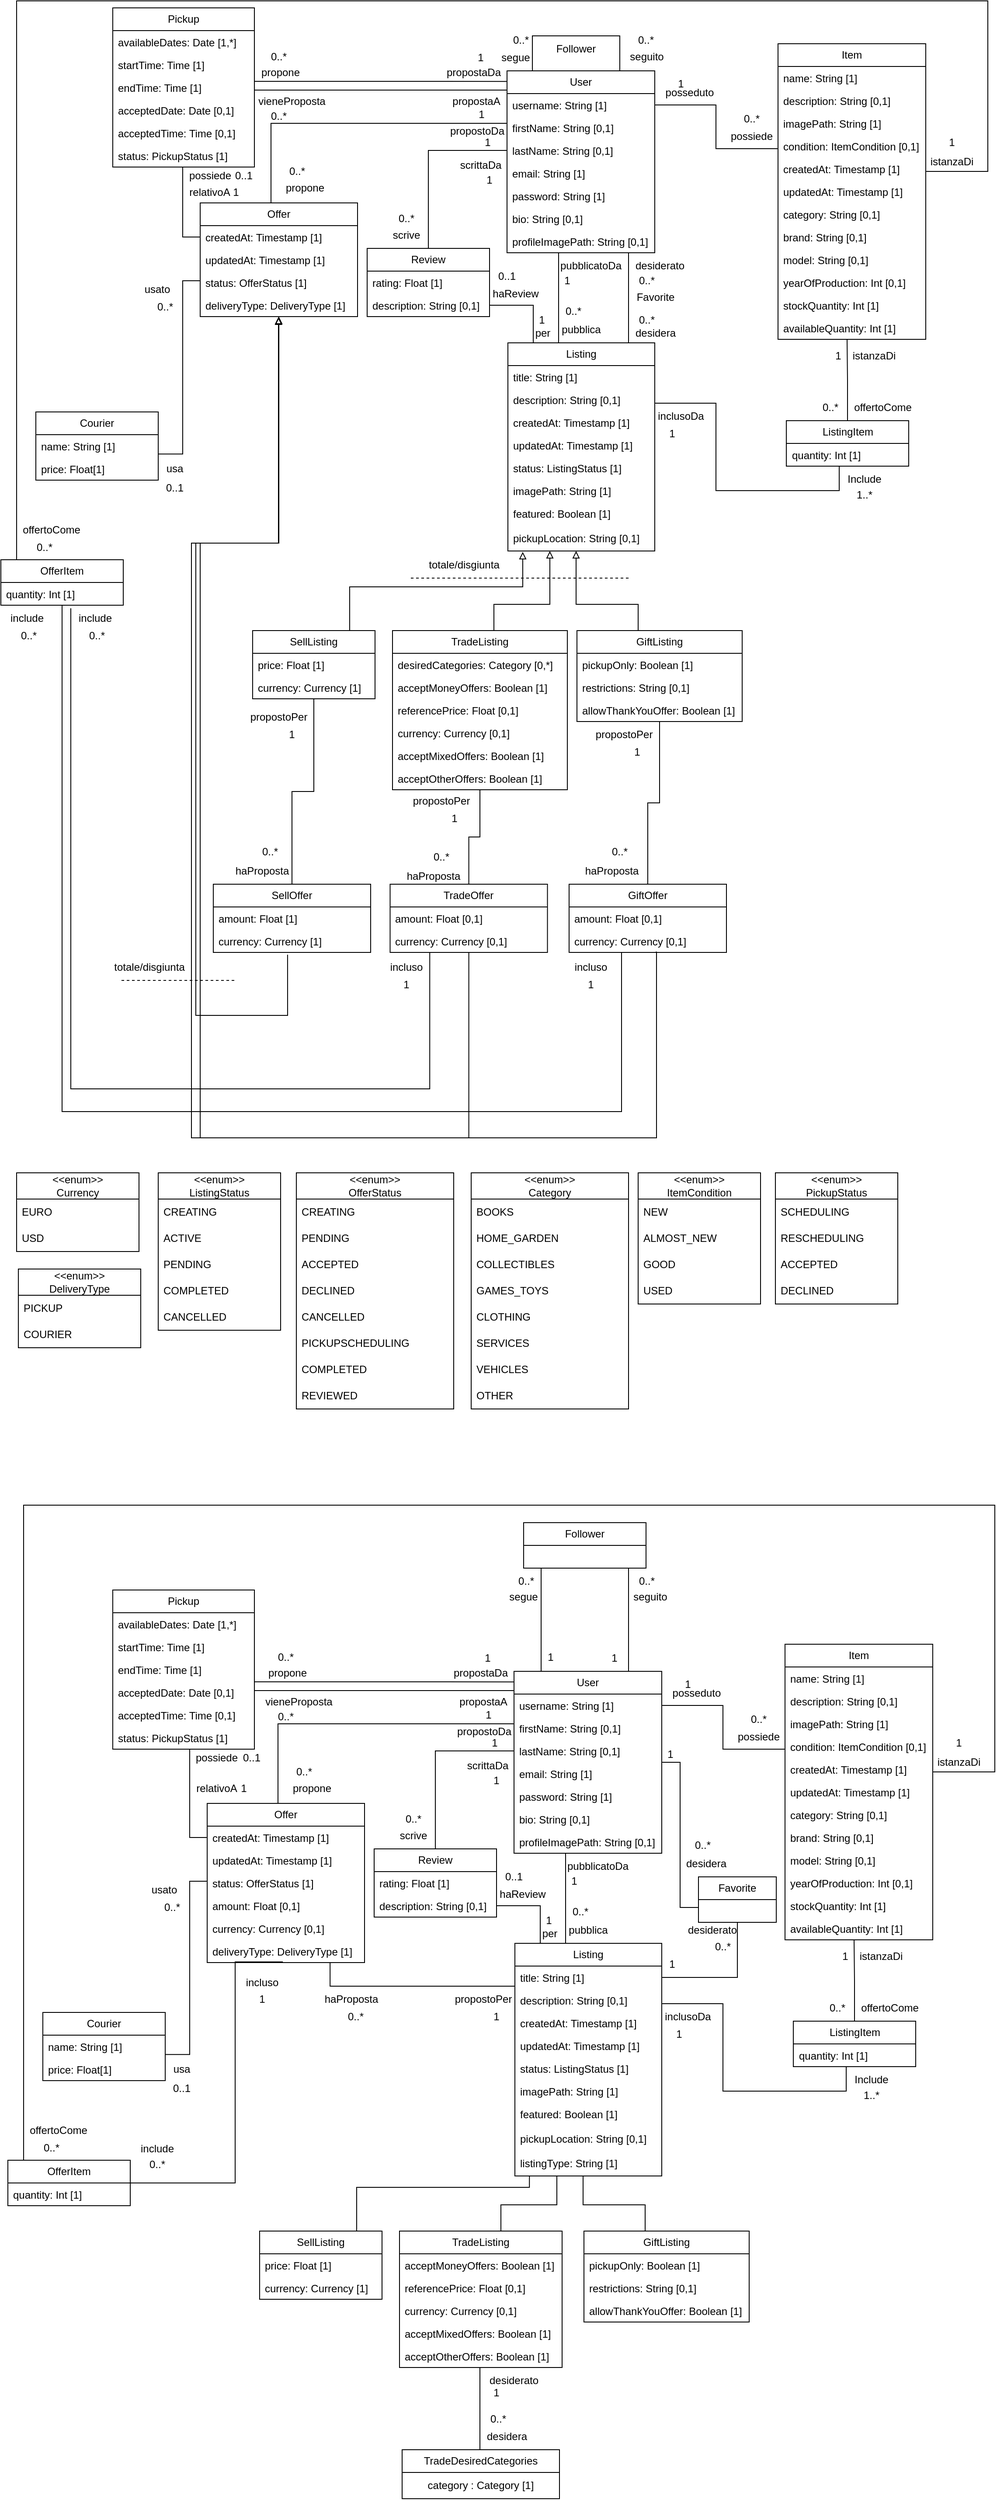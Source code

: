 <mxfile version="28.0.6">
  <diagram name="Pagina-1" id="pqPESXuBRYoT41L2sFao">
    <mxGraphModel dx="2769" dy="887" grid="1" gridSize="10" guides="1" tooltips="1" connect="1" arrows="1" fold="1" page="1" pageScale="1" pageWidth="1169" pageHeight="1654" background="#ffffff" math="0" shadow="0">
      <root>
        <mxCell id="0" />
        <mxCell id="1" parent="0" />
        <mxCell id="meO55GGQu29Vi7JCb83L-60" style="edgeStyle=orthogonalEdgeStyle;rounded=0;orthogonalLoop=1;jettySize=auto;html=1;endArrow=none;startFill=0;" parent="1" source="meO55GGQu29Vi7JCb83L-1" target="meO55GGQu29Vi7JCb83L-9" edge="1">
          <mxGeometry relative="1" as="geometry">
            <Array as="points">
              <mxPoint x="-520" y="370" />
              <mxPoint x="-520" y="370" />
            </Array>
          </mxGeometry>
        </mxCell>
        <mxCell id="meO55GGQu29Vi7JCb83L-1" value="User" style="swimlane;fontStyle=0;childLayout=stackLayout;horizontal=1;startSize=26;fillColor=none;horizontalStack=0;resizeParent=1;resizeParentMax=0;resizeLast=0;collapsible=1;marginBottom=0;whiteSpace=wrap;html=1;" parent="1" vertex="1">
          <mxGeometry x="-579" y="90" width="169" height="208" as="geometry" />
        </mxCell>
        <mxCell id="meO55GGQu29Vi7JCb83L-2" value="username: String [1]" style="text;strokeColor=none;fillColor=none;align=left;verticalAlign=top;spacingLeft=4;spacingRight=4;overflow=hidden;rotatable=0;points=[[0,0.5],[1,0.5]];portConstraint=eastwest;whiteSpace=wrap;html=1;" parent="meO55GGQu29Vi7JCb83L-1" vertex="1">
          <mxGeometry y="26" width="169" height="26" as="geometry" />
        </mxCell>
        <mxCell id="meO55GGQu29Vi7JCb83L-3" value="firstName: String [0,1]" style="text;strokeColor=none;fillColor=none;align=left;verticalAlign=top;spacingLeft=4;spacingRight=4;overflow=hidden;rotatable=0;points=[[0,0.5],[1,0.5]];portConstraint=eastwest;whiteSpace=wrap;html=1;" parent="meO55GGQu29Vi7JCb83L-1" vertex="1">
          <mxGeometry y="52" width="169" height="26" as="geometry" />
        </mxCell>
        <mxCell id="meO55GGQu29Vi7JCb83L-4" value="lastName: String [0,1]" style="text;strokeColor=none;fillColor=none;align=left;verticalAlign=top;spacingLeft=4;spacingRight=4;overflow=hidden;rotatable=0;points=[[0,0.5],[1,0.5]];portConstraint=eastwest;whiteSpace=wrap;html=1;" parent="meO55GGQu29Vi7JCb83L-1" vertex="1">
          <mxGeometry y="78" width="169" height="26" as="geometry" />
        </mxCell>
        <mxCell id="Ur-tIDbAod0pSZHUvcvN-2" value="email: String [1]" style="text;strokeColor=none;fillColor=none;align=left;verticalAlign=top;spacingLeft=4;spacingRight=4;overflow=hidden;rotatable=0;points=[[0,0.5],[1,0.5]];portConstraint=eastwest;whiteSpace=wrap;html=1;" parent="meO55GGQu29Vi7JCb83L-1" vertex="1">
          <mxGeometry y="104" width="169" height="26" as="geometry" />
        </mxCell>
        <mxCell id="Ur-tIDbAod0pSZHUvcvN-1" value="password: String [1]" style="text;strokeColor=none;fillColor=none;align=left;verticalAlign=top;spacingLeft=4;spacingRight=4;overflow=hidden;rotatable=0;points=[[0,0.5],[1,0.5]];portConstraint=eastwest;whiteSpace=wrap;html=1;" parent="meO55GGQu29Vi7JCb83L-1" vertex="1">
          <mxGeometry y="130" width="169" height="26" as="geometry" />
        </mxCell>
        <mxCell id="Ur-tIDbAod0pSZHUvcvN-3" value="bio: String [0,1]" style="text;strokeColor=none;fillColor=none;align=left;verticalAlign=top;spacingLeft=4;spacingRight=4;overflow=hidden;rotatable=0;points=[[0,0.5],[1,0.5]];portConstraint=eastwest;whiteSpace=wrap;html=1;" parent="meO55GGQu29Vi7JCb83L-1" vertex="1">
          <mxGeometry y="156" width="169" height="26" as="geometry" />
        </mxCell>
        <mxCell id="Ur-tIDbAod0pSZHUvcvN-5" value="profileImagePath: String [0,1]" style="text;strokeColor=none;fillColor=none;align=left;verticalAlign=top;spacingLeft=4;spacingRight=4;overflow=hidden;rotatable=0;points=[[0,0.5],[1,0.5]];portConstraint=eastwest;whiteSpace=wrap;html=1;" parent="meO55GGQu29Vi7JCb83L-1" vertex="1">
          <mxGeometry y="182" width="169" height="26" as="geometry" />
        </mxCell>
        <mxCell id="meO55GGQu29Vi7JCb83L-5" value="Item" style="swimlane;fontStyle=0;childLayout=stackLayout;horizontal=1;startSize=26;fillColor=none;horizontalStack=0;resizeParent=1;resizeParentMax=0;resizeLast=0;collapsible=1;marginBottom=0;whiteSpace=wrap;html=1;" parent="1" vertex="1">
          <mxGeometry x="-269" y="59" width="169" height="338" as="geometry" />
        </mxCell>
        <mxCell id="meO55GGQu29Vi7JCb83L-6" value="name: String [1]" style="text;strokeColor=none;fillColor=none;align=left;verticalAlign=top;spacingLeft=4;spacingRight=4;overflow=hidden;rotatable=0;points=[[0,0.5],[1,0.5]];portConstraint=eastwest;whiteSpace=wrap;html=1;" parent="meO55GGQu29Vi7JCb83L-5" vertex="1">
          <mxGeometry y="26" width="169" height="26" as="geometry" />
        </mxCell>
        <mxCell id="meO55GGQu29Vi7JCb83L-7" value="description: String [0,1]" style="text;strokeColor=none;fillColor=none;align=left;verticalAlign=top;spacingLeft=4;spacingRight=4;overflow=hidden;rotatable=0;points=[[0,0.5],[1,0.5]];portConstraint=eastwest;whiteSpace=wrap;html=1;" parent="meO55GGQu29Vi7JCb83L-5" vertex="1">
          <mxGeometry y="52" width="169" height="26" as="geometry" />
        </mxCell>
        <mxCell id="meO55GGQu29Vi7JCb83L-8" value="imagePath: String [1]" style="text;strokeColor=none;fillColor=none;align=left;verticalAlign=top;spacingLeft=4;spacingRight=4;overflow=hidden;rotatable=0;points=[[0,0.5],[1,0.5]];portConstraint=eastwest;whiteSpace=wrap;html=1;" parent="meO55GGQu29Vi7JCb83L-5" vertex="1">
          <mxGeometry y="78" width="169" height="26" as="geometry" />
        </mxCell>
        <mxCell id="Ur-tIDbAod0pSZHUvcvN-12" value="condition: ItemCondition [0,1]" style="text;strokeColor=none;fillColor=none;align=left;verticalAlign=top;spacingLeft=4;spacingRight=4;overflow=hidden;rotatable=0;points=[[0,0.5],[1,0.5]];portConstraint=eastwest;whiteSpace=wrap;html=1;" parent="meO55GGQu29Vi7JCb83L-5" vertex="1">
          <mxGeometry y="104" width="169" height="26" as="geometry" />
        </mxCell>
        <mxCell id="Ur-tIDbAod0pSZHUvcvN-13" value="createdAt: Timestamp [1]" style="text;strokeColor=none;fillColor=none;align=left;verticalAlign=top;spacingLeft=4;spacingRight=4;overflow=hidden;rotatable=0;points=[[0,0.5],[1,0.5]];portConstraint=eastwest;whiteSpace=wrap;html=1;" parent="meO55GGQu29Vi7JCb83L-5" vertex="1">
          <mxGeometry y="130" width="169" height="26" as="geometry" />
        </mxCell>
        <mxCell id="Ur-tIDbAod0pSZHUvcvN-14" value="updatedAt: Timestamp [1]" style="text;strokeColor=none;fillColor=none;align=left;verticalAlign=top;spacingLeft=4;spacingRight=4;overflow=hidden;rotatable=0;points=[[0,0.5],[1,0.5]];portConstraint=eastwest;whiteSpace=wrap;html=1;" parent="meO55GGQu29Vi7JCb83L-5" vertex="1">
          <mxGeometry y="156" width="169" height="26" as="geometry" />
        </mxCell>
        <mxCell id="Ur-tIDbAod0pSZHUvcvN-15" value="category: String [0,1]" style="text;strokeColor=none;fillColor=none;align=left;verticalAlign=top;spacingLeft=4;spacingRight=4;overflow=hidden;rotatable=0;points=[[0,0.5],[1,0.5]];portConstraint=eastwest;whiteSpace=wrap;html=1;" parent="meO55GGQu29Vi7JCb83L-5" vertex="1">
          <mxGeometry y="182" width="169" height="26" as="geometry" />
        </mxCell>
        <mxCell id="Ur-tIDbAod0pSZHUvcvN-16" value="brand: String&amp;nbsp;[0,1]&amp;nbsp;&lt;span style=&quot;color: rgba(0, 0, 0, 0); font-family: monospace; font-size: 0px; text-wrap: nowrap;&quot;&gt;%3CmxGraphModel%3E%3Croot%3E%3CmxCell%20id%3D%220%22%2F%3E%3CmxCell%20id%3D%221%22%20parent%3D%220%22%2F%3E%3CmxCell%20id%3D%222%22%20value%3D%22yearOfProduction%3A%20Int%22%20style%3D%22text%3BstrokeColor%3Dnone%3BfillColor%3Dnone%3Balign%3Dleft%3BverticalAlign%3Dtop%3BspacingLeft%3D4%3BspacingRight%3D4%3Boverflow%3Dhidden%3Brotatable%3D0%3Bpoints%3D%5B%5B0%2C0.5%5D%2C%5B1%2C0.5%5D%5D%3BportConstraint%3Deastwest%3BwhiteSpace%3Dwrap%3Bhtml%3D1%3B%22%20vertex%3D%221%22%20parent%3D%221%22%3E%3CmxGeometry%20x%3D%22-269%22%20y%3D%22319%22%20width%3D%22159%22%20height%3D%2226%22%20as%3D%22geometry%22%2F%3E%3C%2FmxCell%3E%3C%2Froot%3E%3C%2FmxGraphModel%3E&lt;/span&gt;&lt;span style=&quot;color: rgba(0, 0, 0, 0); font-family: monospace; font-size: 0px; text-wrap: nowrap;&quot;&gt;%3CmxGraphModel%3E%3Croot%3E%3CmxCell%20id%3D%220%22%2F%3E%3CmxCell%20id%3D%221%22%20parent%3D%220%22%2F%3E%3CmxCell%20id%3D%222%22%20value%3D%22yearOfProduction%3A%20Int%22%20style%3D%22text%3BstrokeColor%3Dnone%3BfillColor%3Dnone%3Balign%3Dleft%3BverticalAlign%3Dtop%3BspacingLeft%3D4%3BspacingRight%3D4%3Boverflow%3Dhidden%3Brotatable%3D0%3Bpoints%3D%5B%5B0%2C0.5%5D%2C%5B1%2C0.5%5D%5D%3BportConstraint%3Deastwest%3BwhiteSpace%3Dwrap%3Bhtml%3D1%3B%22%20vertex%3D%221%22%20parent%3D%221%22%3E%3CmxGeometry%20x%3D%22-269%22%20y%3D%22319%22%20width%3D%22159%22%20height%3D%2226%22%20as%3D%22geometry%22%2F%3E%3C%2FmxCell%3E%3C%2Froot%3E%3C%2FmxGraphModel%3E[&lt;/span&gt;" style="text;strokeColor=none;fillColor=none;align=left;verticalAlign=top;spacingLeft=4;spacingRight=4;overflow=hidden;rotatable=0;points=[[0,0.5],[1,0.5]];portConstraint=eastwest;whiteSpace=wrap;html=1;" parent="meO55GGQu29Vi7JCb83L-5" vertex="1">
          <mxGeometry y="208" width="169" height="26" as="geometry" />
        </mxCell>
        <mxCell id="Ur-tIDbAod0pSZHUvcvN-17" value="model: String&amp;nbsp;[0,1]" style="text;strokeColor=none;fillColor=none;align=left;verticalAlign=top;spacingLeft=4;spacingRight=4;overflow=hidden;rotatable=0;points=[[0,0.5],[1,0.5]];portConstraint=eastwest;whiteSpace=wrap;html=1;" parent="meO55GGQu29Vi7JCb83L-5" vertex="1">
          <mxGeometry y="234" width="169" height="26" as="geometry" />
        </mxCell>
        <mxCell id="Ur-tIDbAod0pSZHUvcvN-18" value="yearOfProduction: Int&amp;nbsp;[0,1]" style="text;strokeColor=none;fillColor=none;align=left;verticalAlign=top;spacingLeft=4;spacingRight=4;overflow=hidden;rotatable=0;points=[[0,0.5],[1,0.5]];portConstraint=eastwest;whiteSpace=wrap;html=1;" parent="meO55GGQu29Vi7JCb83L-5" vertex="1">
          <mxGeometry y="260" width="169" height="26" as="geometry" />
        </mxCell>
        <mxCell id="Ur-tIDbAod0pSZHUvcvN-23" value="stockQuantity: Int [1]" style="text;strokeColor=none;fillColor=none;align=left;verticalAlign=top;spacingLeft=4;spacingRight=4;overflow=hidden;rotatable=0;points=[[0,0.5],[1,0.5]];portConstraint=eastwest;whiteSpace=wrap;html=1;" parent="meO55GGQu29Vi7JCb83L-5" vertex="1">
          <mxGeometry y="286" width="169" height="26" as="geometry" />
        </mxCell>
        <mxCell id="Ur-tIDbAod0pSZHUvcvN-24" value="availableQuantity: Int [1]" style="text;strokeColor=none;fillColor=none;align=left;verticalAlign=top;spacingLeft=4;spacingRight=4;overflow=hidden;rotatable=0;points=[[0,0.5],[1,0.5]];portConstraint=eastwest;whiteSpace=wrap;html=1;" parent="meO55GGQu29Vi7JCb83L-5" vertex="1">
          <mxGeometry y="312" width="169" height="26" as="geometry" />
        </mxCell>
        <mxCell id="meO55GGQu29Vi7JCb83L-63" style="edgeStyle=orthogonalEdgeStyle;rounded=0;orthogonalLoop=1;jettySize=auto;html=1;endArrow=none;startFill=0;entryX=0.496;entryY=1;entryDx=0;entryDy=0;entryPerimeter=0;" parent="1" source="meO55GGQu29Vi7JCb83L-11" target="meO55GGQu29Vi7JCb83L-34" edge="1">
          <mxGeometry relative="1" as="geometry">
            <Array as="points">
              <mxPoint x="-340" y="470" />
              <mxPoint x="-340" y="570" />
              <mxPoint x="-199" y="570" />
              <mxPoint x="-199" y="542" />
            </Array>
            <mxPoint x="-199" y="568" as="targetPoint" />
          </mxGeometry>
        </mxCell>
        <mxCell id="meO55GGQu29Vi7JCb83L-9" value="Listing" style="swimlane;fontStyle=0;childLayout=stackLayout;horizontal=1;startSize=26;fillColor=none;horizontalStack=0;resizeParent=1;resizeParentMax=0;resizeLast=0;collapsible=1;marginBottom=0;whiteSpace=wrap;html=1;" parent="1" vertex="1">
          <mxGeometry x="-578" y="401" width="168" height="238" as="geometry" />
        </mxCell>
        <mxCell id="meO55GGQu29Vi7JCb83L-10" value="title: String&amp;nbsp;[1]" style="text;strokeColor=none;fillColor=none;align=left;verticalAlign=top;spacingLeft=4;spacingRight=4;overflow=hidden;rotatable=0;points=[[0,0.5],[1,0.5]];portConstraint=eastwest;whiteSpace=wrap;html=1;" parent="meO55GGQu29Vi7JCb83L-9" vertex="1">
          <mxGeometry y="26" width="168" height="26" as="geometry" />
        </mxCell>
        <mxCell id="meO55GGQu29Vi7JCb83L-11" value="description: String&amp;nbsp;[0,1]" style="text;strokeColor=none;fillColor=none;align=left;verticalAlign=top;spacingLeft=4;spacingRight=4;overflow=hidden;rotatable=0;points=[[0,0.5],[1,0.5]];portConstraint=eastwest;whiteSpace=wrap;html=1;" parent="meO55GGQu29Vi7JCb83L-9" vertex="1">
          <mxGeometry y="52" width="168" height="26" as="geometry" />
        </mxCell>
        <mxCell id="meO55GGQu29Vi7JCb83L-12" value="createdAt: Timestamp [1]" style="text;strokeColor=none;fillColor=none;align=left;verticalAlign=top;spacingLeft=4;spacingRight=4;overflow=hidden;rotatable=0;points=[[0,0.5],[1,0.5]];portConstraint=eastwest;whiteSpace=wrap;html=1;" parent="meO55GGQu29Vi7JCb83L-9" vertex="1">
          <mxGeometry y="78" width="168" height="26" as="geometry" />
        </mxCell>
        <mxCell id="Ur-tIDbAod0pSZHUvcvN-6" value="updatedAt: Timestamp [1]" style="text;strokeColor=none;fillColor=none;align=left;verticalAlign=top;spacingLeft=4;spacingRight=4;overflow=hidden;rotatable=0;points=[[0,0.5],[1,0.5]];portConstraint=eastwest;whiteSpace=wrap;html=1;" parent="meO55GGQu29Vi7JCb83L-9" vertex="1">
          <mxGeometry y="104" width="168" height="26" as="geometry" />
        </mxCell>
        <mxCell id="Ur-tIDbAod0pSZHUvcvN-7" value="status: ListingStatus [1]" style="text;strokeColor=none;fillColor=none;align=left;verticalAlign=top;spacingLeft=4;spacingRight=4;overflow=hidden;rotatable=0;points=[[0,0.5],[1,0.5]];portConstraint=eastwest;whiteSpace=wrap;html=1;" parent="meO55GGQu29Vi7JCb83L-9" vertex="1">
          <mxGeometry y="130" width="168" height="26" as="geometry" />
        </mxCell>
        <mxCell id="Ur-tIDbAod0pSZHUvcvN-8" value="imagePath: String [1]" style="text;strokeColor=none;fillColor=none;align=left;verticalAlign=top;spacingLeft=4;spacingRight=4;overflow=hidden;rotatable=0;points=[[0,0.5],[1,0.5]];portConstraint=eastwest;whiteSpace=wrap;html=1;" parent="meO55GGQu29Vi7JCb83L-9" vertex="1">
          <mxGeometry y="156" width="168" height="26" as="geometry" />
        </mxCell>
        <mxCell id="Ur-tIDbAod0pSZHUvcvN-9" value="featured: Boolean [1]" style="text;strokeColor=none;fillColor=none;align=left;verticalAlign=top;spacingLeft=4;spacingRight=4;overflow=hidden;rotatable=0;points=[[0,0.5],[1,0.5]];portConstraint=eastwest;whiteSpace=wrap;html=1;" parent="meO55GGQu29Vi7JCb83L-9" vertex="1">
          <mxGeometry y="182" width="168" height="28" as="geometry" />
        </mxCell>
        <mxCell id="etzk3PfRehGA0EW53vVB-2" value="pickupLocation: String [0,1]" style="text;strokeColor=none;fillColor=none;align=left;verticalAlign=top;spacingLeft=4;spacingRight=4;overflow=hidden;rotatable=0;points=[[0,0.5],[1,0.5]];portConstraint=eastwest;whiteSpace=wrap;html=1;" parent="meO55GGQu29Vi7JCb83L-9" vertex="1">
          <mxGeometry y="210" width="168" height="28" as="geometry" />
        </mxCell>
        <mxCell id="meO55GGQu29Vi7JCb83L-80" style="edgeStyle=orthogonalEdgeStyle;rounded=0;orthogonalLoop=1;jettySize=auto;html=1;endArrow=none;startFill=0;" parent="1" edge="1">
          <mxGeometry relative="1" as="geometry">
            <mxPoint x="-849" y="241" as="sourcePoint" />
            <mxPoint x="-579" y="140" as="targetPoint" />
            <Array as="points">
              <mxPoint x="-849" y="150" />
              <mxPoint x="-579" y="150" />
            </Array>
          </mxGeometry>
        </mxCell>
        <mxCell id="meO55GGQu29Vi7JCb83L-13" value="Offer" style="swimlane;fontStyle=0;childLayout=stackLayout;horizontal=1;startSize=26;fillColor=none;horizontalStack=0;resizeParent=1;resizeParentMax=0;resizeLast=0;collapsible=1;marginBottom=0;whiteSpace=wrap;html=1;" parent="1" vertex="1">
          <mxGeometry x="-930" y="241" width="180" height="130" as="geometry" />
        </mxCell>
        <mxCell id="meO55GGQu29Vi7JCb83L-14" value="createdAt: Timestamp [1]" style="text;strokeColor=none;fillColor=none;align=left;verticalAlign=top;spacingLeft=4;spacingRight=4;overflow=hidden;rotatable=0;points=[[0,0.5],[1,0.5]];portConstraint=eastwest;whiteSpace=wrap;html=1;" parent="meO55GGQu29Vi7JCb83L-13" vertex="1">
          <mxGeometry y="26" width="180" height="26" as="geometry" />
        </mxCell>
        <mxCell id="meO55GGQu29Vi7JCb83L-15" value="updatedAt: Timestamp [1]" style="text;strokeColor=none;fillColor=none;align=left;verticalAlign=top;spacingLeft=4;spacingRight=4;overflow=hidden;rotatable=0;points=[[0,0.5],[1,0.5]];portConstraint=eastwest;whiteSpace=wrap;html=1;" parent="meO55GGQu29Vi7JCb83L-13" vertex="1">
          <mxGeometry y="52" width="180" height="26" as="geometry" />
        </mxCell>
        <mxCell id="meO55GGQu29Vi7JCb83L-16" value="status: OfferStatus [1]" style="text;strokeColor=none;fillColor=none;align=left;verticalAlign=top;spacingLeft=4;spacingRight=4;overflow=hidden;rotatable=0;points=[[0,0.5],[1,0.5]];portConstraint=eastwest;whiteSpace=wrap;html=1;" parent="meO55GGQu29Vi7JCb83L-13" vertex="1">
          <mxGeometry y="78" width="180" height="26" as="geometry" />
        </mxCell>
        <mxCell id="etzk3PfRehGA0EW53vVB-3" value="deliveryType: DeliveryType [1]&amp;nbsp;" style="text;strokeColor=none;fillColor=none;align=left;verticalAlign=top;spacingLeft=4;spacingRight=4;overflow=hidden;rotatable=0;points=[[0,0.5],[1,0.5]];portConstraint=eastwest;whiteSpace=wrap;html=1;" parent="meO55GGQu29Vi7JCb83L-13" vertex="1">
          <mxGeometry y="104" width="180" height="26" as="geometry" />
        </mxCell>
        <mxCell id="meO55GGQu29Vi7JCb83L-75" style="edgeStyle=orthogonalEdgeStyle;rounded=0;orthogonalLoop=1;jettySize=auto;html=1;endArrow=block;endFill=0;" parent="1" source="meO55GGQu29Vi7JCb83L-17" edge="1">
          <mxGeometry relative="1" as="geometry">
            <Array as="points">
              <mxPoint x="-759" y="680" />
              <mxPoint x="-561" y="680" />
            </Array>
            <mxPoint x="-561" y="640" as="targetPoint" />
          </mxGeometry>
        </mxCell>
        <mxCell id="ZyAeXPUjk1QE7LXh1Kmv-32" style="edgeStyle=orthogonalEdgeStyle;rounded=0;orthogonalLoop=1;jettySize=auto;html=1;endArrow=none;endFill=0;" parent="1" source="meO55GGQu29Vi7JCb83L-17" target="ZyAeXPUjk1QE7LXh1Kmv-3" edge="1">
          <mxGeometry relative="1" as="geometry" />
        </mxCell>
        <mxCell id="meO55GGQu29Vi7JCb83L-17" value="SellListing" style="swimlane;fontStyle=0;childLayout=stackLayout;horizontal=1;startSize=26;fillColor=none;horizontalStack=0;resizeParent=1;resizeParentMax=0;resizeLast=0;collapsible=1;marginBottom=0;whiteSpace=wrap;html=1;" parent="1" vertex="1">
          <mxGeometry x="-870" y="730" width="140" height="78" as="geometry" />
        </mxCell>
        <mxCell id="meO55GGQu29Vi7JCb83L-18" value="price: Float [1]" style="text;strokeColor=none;fillColor=none;align=left;verticalAlign=top;spacingLeft=4;spacingRight=4;overflow=hidden;rotatable=0;points=[[0,0.5],[1,0.5]];portConstraint=eastwest;whiteSpace=wrap;html=1;" parent="meO55GGQu29Vi7JCb83L-17" vertex="1">
          <mxGeometry y="26" width="140" height="26" as="geometry" />
        </mxCell>
        <mxCell id="meO55GGQu29Vi7JCb83L-19" value="currency: Currency [1]" style="text;strokeColor=none;fillColor=none;align=left;verticalAlign=top;spacingLeft=4;spacingRight=4;overflow=hidden;rotatable=0;points=[[0,0.5],[1,0.5]];portConstraint=eastwest;whiteSpace=wrap;html=1;" parent="meO55GGQu29Vi7JCb83L-17" vertex="1">
          <mxGeometry y="52" width="140" height="26" as="geometry" />
        </mxCell>
        <mxCell id="meO55GGQu29Vi7JCb83L-76" style="edgeStyle=orthogonalEdgeStyle;rounded=0;orthogonalLoop=1;jettySize=auto;html=1;endArrow=block;endFill=0;" parent="1" source="meO55GGQu29Vi7JCb83L-21" target="meO55GGQu29Vi7JCb83L-9" edge="1">
          <mxGeometry relative="1" as="geometry">
            <Array as="points">
              <mxPoint x="-594" y="700" />
              <mxPoint x="-530" y="700" />
            </Array>
          </mxGeometry>
        </mxCell>
        <mxCell id="ZyAeXPUjk1QE7LXh1Kmv-33" style="edgeStyle=orthogonalEdgeStyle;rounded=0;orthogonalLoop=1;jettySize=auto;html=1;endArrow=none;endFill=0;" parent="1" source="meO55GGQu29Vi7JCb83L-21" target="ZyAeXPUjk1QE7LXh1Kmv-10" edge="1">
          <mxGeometry relative="1" as="geometry" />
        </mxCell>
        <mxCell id="meO55GGQu29Vi7JCb83L-21" value="TradeListing" style="swimlane;fontStyle=0;childLayout=stackLayout;horizontal=1;startSize=26;fillColor=none;horizontalStack=0;resizeParent=1;resizeParentMax=0;resizeLast=0;collapsible=1;marginBottom=0;whiteSpace=wrap;html=1;" parent="1" vertex="1">
          <mxGeometry x="-710" y="730" width="200" height="182" as="geometry" />
        </mxCell>
        <mxCell id="meO55GGQu29Vi7JCb83L-22" value="desiredCategories: Category [0,*]" style="text;strokeColor=none;fillColor=none;align=left;verticalAlign=top;spacingLeft=4;spacingRight=4;overflow=hidden;rotatable=0;points=[[0,0.5],[1,0.5]];portConstraint=eastwest;whiteSpace=wrap;html=1;" parent="meO55GGQu29Vi7JCb83L-21" vertex="1">
          <mxGeometry y="26" width="200" height="26" as="geometry" />
        </mxCell>
        <mxCell id="meO55GGQu29Vi7JCb83L-23" value="acceptMoneyOffers: Boolean [1]" style="text;strokeColor=none;fillColor=none;align=left;verticalAlign=top;spacingLeft=4;spacingRight=4;overflow=hidden;rotatable=0;points=[[0,0.5],[1,0.5]];portConstraint=eastwest;whiteSpace=wrap;html=1;" parent="meO55GGQu29Vi7JCb83L-21" vertex="1">
          <mxGeometry y="52" width="200" height="26" as="geometry" />
        </mxCell>
        <mxCell id="meO55GGQu29Vi7JCb83L-24" value="referencePrice: Float [0,1]" style="text;strokeColor=none;fillColor=none;align=left;verticalAlign=top;spacingLeft=4;spacingRight=4;overflow=hidden;rotatable=0;points=[[0,0.5],[1,0.5]];portConstraint=eastwest;whiteSpace=wrap;html=1;" parent="meO55GGQu29Vi7JCb83L-21" vertex="1">
          <mxGeometry y="78" width="200" height="26" as="geometry" />
        </mxCell>
        <mxCell id="Ur-tIDbAod0pSZHUvcvN-48" value="currency: Currency [0,1]" style="text;strokeColor=none;fillColor=none;align=left;verticalAlign=top;spacingLeft=4;spacingRight=4;overflow=hidden;rotatable=0;points=[[0,0.5],[1,0.5]];portConstraint=eastwest;whiteSpace=wrap;html=1;" parent="meO55GGQu29Vi7JCb83L-21" vertex="1">
          <mxGeometry y="104" width="200" height="26" as="geometry" />
        </mxCell>
        <mxCell id="Ur-tIDbAod0pSZHUvcvN-49" value="acceptMixedOffers: Boolean [1]" style="text;strokeColor=none;fillColor=none;align=left;verticalAlign=top;spacingLeft=4;spacingRight=4;overflow=hidden;rotatable=0;points=[[0,0.5],[1,0.5]];portConstraint=eastwest;whiteSpace=wrap;html=1;" parent="meO55GGQu29Vi7JCb83L-21" vertex="1">
          <mxGeometry y="130" width="200" height="26" as="geometry" />
        </mxCell>
        <mxCell id="Ur-tIDbAod0pSZHUvcvN-50" value="acceptOtherOffers: Boolean [1]" style="text;strokeColor=none;fillColor=none;align=left;verticalAlign=top;spacingLeft=4;spacingRight=4;overflow=hidden;rotatable=0;points=[[0,0.5],[1,0.5]];portConstraint=eastwest;whiteSpace=wrap;html=1;" parent="meO55GGQu29Vi7JCb83L-21" vertex="1">
          <mxGeometry y="156" width="200" height="26" as="geometry" />
        </mxCell>
        <mxCell id="meO55GGQu29Vi7JCb83L-77" style="edgeStyle=orthogonalEdgeStyle;rounded=0;orthogonalLoop=1;jettySize=auto;html=1;endArrow=block;endFill=0;" parent="1" source="meO55GGQu29Vi7JCb83L-25" target="meO55GGQu29Vi7JCb83L-9" edge="1">
          <mxGeometry relative="1" as="geometry">
            <Array as="points">
              <mxPoint x="-429" y="700" />
              <mxPoint x="-500" y="700" />
            </Array>
          </mxGeometry>
        </mxCell>
        <mxCell id="ZyAeXPUjk1QE7LXh1Kmv-34" style="edgeStyle=orthogonalEdgeStyle;rounded=0;orthogonalLoop=1;jettySize=auto;html=1;endArrow=none;endFill=0;" parent="1" source="meO55GGQu29Vi7JCb83L-25" target="ZyAeXPUjk1QE7LXh1Kmv-17" edge="1">
          <mxGeometry relative="1" as="geometry" />
        </mxCell>
        <mxCell id="meO55GGQu29Vi7JCb83L-25" value="GiftListing" style="swimlane;fontStyle=0;childLayout=stackLayout;horizontal=1;startSize=26;fillColor=none;horizontalStack=0;resizeParent=1;resizeParentMax=0;resizeLast=0;collapsible=1;marginBottom=0;whiteSpace=wrap;html=1;" parent="1" vertex="1">
          <mxGeometry x="-499" y="730" width="189" height="104" as="geometry" />
        </mxCell>
        <mxCell id="meO55GGQu29Vi7JCb83L-26" value="pickupOnly: Boolean [1]" style="text;strokeColor=none;fillColor=none;align=left;verticalAlign=top;spacingLeft=4;spacingRight=4;overflow=hidden;rotatable=0;points=[[0,0.5],[1,0.5]];portConstraint=eastwest;whiteSpace=wrap;html=1;" parent="meO55GGQu29Vi7JCb83L-25" vertex="1">
          <mxGeometry y="26" width="189" height="26" as="geometry" />
        </mxCell>
        <mxCell id="meO55GGQu29Vi7JCb83L-27" value="restrictions: String [0,1]" style="text;strokeColor=none;fillColor=none;align=left;verticalAlign=top;spacingLeft=4;spacingRight=4;overflow=hidden;rotatable=0;points=[[0,0.5],[1,0.5]];portConstraint=eastwest;whiteSpace=wrap;html=1;" parent="meO55GGQu29Vi7JCb83L-25" vertex="1">
          <mxGeometry y="52" width="189" height="26" as="geometry" />
        </mxCell>
        <mxCell id="meO55GGQu29Vi7JCb83L-28" value="allowThankYouOffer: Boolean [1]" style="text;strokeColor=none;fillColor=none;align=left;verticalAlign=top;spacingLeft=4;spacingRight=4;overflow=hidden;rotatable=0;points=[[0,0.5],[1,0.5]];portConstraint=eastwest;whiteSpace=wrap;html=1;" parent="meO55GGQu29Vi7JCb83L-25" vertex="1">
          <mxGeometry y="78" width="189" height="26" as="geometry" />
        </mxCell>
        <mxCell id="meO55GGQu29Vi7JCb83L-66" style="edgeStyle=orthogonalEdgeStyle;rounded=0;orthogonalLoop=1;jettySize=auto;html=1;endArrow=none;startFill=0;" parent="1" source="meO55GGQu29Vi7JCb83L-33" target="meO55GGQu29Vi7JCb83L-5" edge="1">
          <mxGeometry relative="1" as="geometry">
            <Array as="points">
              <mxPoint x="-189" y="444" />
              <mxPoint x="-190" y="444" />
            </Array>
          </mxGeometry>
        </mxCell>
        <mxCell id="meO55GGQu29Vi7JCb83L-33" value="ListingItem" style="swimlane;fontStyle=0;childLayout=stackLayout;horizontal=1;startSize=26;fillColor=none;horizontalStack=0;resizeParent=1;resizeParentMax=0;resizeLast=0;collapsible=1;marginBottom=0;whiteSpace=wrap;html=1;" parent="1" vertex="1">
          <mxGeometry x="-259.5" y="490" width="140" height="52" as="geometry" />
        </mxCell>
        <mxCell id="meO55GGQu29Vi7JCb83L-34" value="quantity: Int [1]" style="text;strokeColor=none;fillColor=none;align=left;verticalAlign=top;spacingLeft=4;spacingRight=4;overflow=hidden;rotatable=0;points=[[0,0.5],[1,0.5]];portConstraint=eastwest;whiteSpace=wrap;html=1;" parent="meO55GGQu29Vi7JCb83L-33" vertex="1">
          <mxGeometry y="26" width="140" height="26" as="geometry" />
        </mxCell>
        <mxCell id="meO55GGQu29Vi7JCb83L-81" style="edgeStyle=orthogonalEdgeStyle;rounded=0;orthogonalLoop=1;jettySize=auto;html=1;entryX=1;entryY=0.5;entryDx=0;entryDy=0;endArrow=none;startFill=0;" parent="1" source="meO55GGQu29Vi7JCb83L-37" target="meO55GGQu29Vi7JCb83L-7" edge="1">
          <mxGeometry relative="1" as="geometry">
            <Array as="points">
              <mxPoint x="-1140" y="10" />
              <mxPoint x="-29" y="10" />
              <mxPoint x="-29" y="205" />
              <mxPoint x="-100" y="205" />
            </Array>
          </mxGeometry>
        </mxCell>
        <mxCell id="ZyAeXPUjk1QE7LXh1Kmv-281" style="edgeStyle=orthogonalEdgeStyle;rounded=0;orthogonalLoop=1;jettySize=auto;html=1;entryX=0.252;entryY=0.984;entryDx=0;entryDy=0;entryPerimeter=0;endArrow=none;endFill=0;" parent="1" target="ZyAeXPUjk1QE7LXh1Kmv-15" edge="1">
          <mxGeometry relative="1" as="geometry">
            <mxPoint x="-666.67" y="1123.116" as="targetPoint" />
            <mxPoint x="-1078" y="704.5" as="sourcePoint" />
            <Array as="points">
              <mxPoint x="-1078" y="1254" />
              <mxPoint x="-667" y="1254" />
            </Array>
          </mxGeometry>
        </mxCell>
        <mxCell id="ZyAeXPUjk1QE7LXh1Kmv-283" style="edgeStyle=orthogonalEdgeStyle;rounded=0;orthogonalLoop=1;jettySize=auto;html=1;entryX=0.332;entryY=1.004;entryDx=0;entryDy=0;entryPerimeter=0;endArrow=none;endFill=0;" parent="1" source="meO55GGQu29Vi7JCb83L-37" target="ZyAeXPUjk1QE7LXh1Kmv-22" edge="1">
          <mxGeometry relative="1" as="geometry">
            <mxPoint x="-448.06" y="1124.416" as="targetPoint" />
            <Array as="points">
              <mxPoint x="-1088" y="1280" />
              <mxPoint x="-448" y="1280" />
              <mxPoint x="-448" y="1098" />
            </Array>
          </mxGeometry>
        </mxCell>
        <mxCell id="meO55GGQu29Vi7JCb83L-37" value="OfferItem" style="swimlane;fontStyle=0;childLayout=stackLayout;horizontal=1;startSize=26;fillColor=none;horizontalStack=0;resizeParent=1;resizeParentMax=0;resizeLast=0;collapsible=1;marginBottom=0;whiteSpace=wrap;html=1;" parent="1" vertex="1">
          <mxGeometry x="-1158" y="649" width="140" height="52" as="geometry" />
        </mxCell>
        <mxCell id="meO55GGQu29Vi7JCb83L-38" value="quantity: Int [1]" style="text;strokeColor=none;fillColor=none;align=left;verticalAlign=top;spacingLeft=4;spacingRight=4;overflow=hidden;rotatable=0;points=[[0,0.5],[1,0.5]];portConstraint=eastwest;whiteSpace=wrap;html=1;" parent="meO55GGQu29Vi7JCb83L-37" vertex="1">
          <mxGeometry y="26" width="140" height="26" as="geometry" />
        </mxCell>
        <mxCell id="meO55GGQu29Vi7JCb83L-51" style="edgeStyle=orthogonalEdgeStyle;rounded=0;orthogonalLoop=1;jettySize=auto;html=1;entryX=0;entryY=0.5;entryDx=0;entryDy=0;endArrow=none;startFill=0;" parent="1" source="meO55GGQu29Vi7JCb83L-2" target="meO55GGQu29Vi7JCb83L-6" edge="1">
          <mxGeometry relative="1" as="geometry">
            <Array as="points">
              <mxPoint x="-340" y="129" />
              <mxPoint x="-340" y="179" />
            </Array>
          </mxGeometry>
        </mxCell>
        <mxCell id="meO55GGQu29Vi7JCb83L-52" style="edgeStyle=orthogonalEdgeStyle;rounded=0;orthogonalLoop=1;jettySize=auto;html=1;endArrow=none;startFill=0;" parent="1" source="Ur-tIDbAod0pSZHUvcvN-5" edge="1">
          <mxGeometry relative="1" as="geometry">
            <mxPoint x="-440" y="401" as="targetPoint" />
            <Array as="points">
              <mxPoint x="-440" y="401" />
            </Array>
            <mxPoint x="-400" y="330" as="sourcePoint" />
          </mxGeometry>
        </mxCell>
        <mxCell id="meO55GGQu29Vi7JCb83L-56" value="possiede" style="text;html=1;align=center;verticalAlign=middle;whiteSpace=wrap;rounded=0;" parent="1" vertex="1">
          <mxGeometry x="-329" y="150" width="60" height="30" as="geometry" />
        </mxCell>
        <mxCell id="meO55GGQu29Vi7JCb83L-57" value="posseduto" style="text;html=1;align=center;verticalAlign=middle;whiteSpace=wrap;rounded=0;" parent="1" vertex="1">
          <mxGeometry x="-400" y="100" width="60" height="30" as="geometry" />
        </mxCell>
        <mxCell id="meO55GGQu29Vi7JCb83L-58" value="desidera" style="text;html=1;align=center;verticalAlign=middle;whiteSpace=wrap;rounded=0;" parent="1" vertex="1">
          <mxGeometry x="-439" y="375" width="60" height="30" as="geometry" />
        </mxCell>
        <mxCell id="meO55GGQu29Vi7JCb83L-59" value="desiderato" style="text;html=1;align=center;verticalAlign=middle;whiteSpace=wrap;rounded=0;" parent="1" vertex="1">
          <mxGeometry x="-434.5" y="298" width="60" height="30" as="geometry" />
        </mxCell>
        <mxCell id="meO55GGQu29Vi7JCb83L-61" value="pubblicatoDa" style="text;html=1;align=center;verticalAlign=middle;whiteSpace=wrap;rounded=0;" parent="1" vertex="1">
          <mxGeometry x="-513" y="298" width="60" height="30" as="geometry" />
        </mxCell>
        <mxCell id="meO55GGQu29Vi7JCb83L-62" value="pubblica" style="text;html=1;align=center;verticalAlign=middle;whiteSpace=wrap;rounded=0;" parent="1" vertex="1">
          <mxGeometry x="-524" y="371" width="60" height="30" as="geometry" />
        </mxCell>
        <mxCell id="meO55GGQu29Vi7JCb83L-64" value="Include" style="text;html=1;align=center;verticalAlign=middle;whiteSpace=wrap;rounded=0;" parent="1" vertex="1">
          <mxGeometry x="-200" y="542" width="60" height="30" as="geometry" />
        </mxCell>
        <mxCell id="meO55GGQu29Vi7JCb83L-65" value="inclusoDa" style="text;html=1;align=center;verticalAlign=middle;whiteSpace=wrap;rounded=0;" parent="1" vertex="1">
          <mxGeometry x="-410" y="470" width="60" height="30" as="geometry" />
        </mxCell>
        <mxCell id="meO55GGQu29Vi7JCb83L-67" value="istanzaDi" style="text;html=1;align=center;verticalAlign=middle;whiteSpace=wrap;rounded=0;" parent="1" vertex="1">
          <mxGeometry x="-189" y="401" width="60" height="30" as="geometry" />
        </mxCell>
        <mxCell id="meO55GGQu29Vi7JCb83L-68" value="offertoCome" style="text;html=1;align=center;verticalAlign=middle;whiteSpace=wrap;rounded=0;" parent="1" vertex="1">
          <mxGeometry x="-179.5" y="460" width="60" height="30" as="geometry" />
        </mxCell>
        <mxCell id="meO55GGQu29Vi7JCb83L-82" value="offertoCome" style="text;html=1;align=center;verticalAlign=middle;whiteSpace=wrap;rounded=0;" parent="1" vertex="1">
          <mxGeometry x="-1130" y="600" width="60" height="30" as="geometry" />
        </mxCell>
        <mxCell id="meO55GGQu29Vi7JCb83L-83" value="istanzaDi" style="text;html=1;align=center;verticalAlign=middle;whiteSpace=wrap;rounded=0;" parent="1" vertex="1">
          <mxGeometry x="-100" y="179" width="60" height="30" as="geometry" />
        </mxCell>
        <mxCell id="meO55GGQu29Vi7JCb83L-95" value="1" style="text;html=1;align=center;verticalAlign=middle;whiteSpace=wrap;rounded=0;" parent="1" vertex="1">
          <mxGeometry x="-410" y="90" width="60" height="30" as="geometry" />
        </mxCell>
        <mxCell id="meO55GGQu29Vi7JCb83L-96" value="0..*" style="text;html=1;align=center;verticalAlign=middle;whiteSpace=wrap;rounded=0;" parent="1" vertex="1">
          <mxGeometry x="-329" y="130" width="60" height="30" as="geometry" />
        </mxCell>
        <mxCell id="meO55GGQu29Vi7JCb83L-97" value="1" style="text;html=1;align=center;verticalAlign=middle;whiteSpace=wrap;rounded=0;" parent="1" vertex="1">
          <mxGeometry x="-100" y="157" width="60" height="30" as="geometry" />
        </mxCell>
        <mxCell id="meO55GGQu29Vi7JCb83L-98" value="1" style="text;html=1;align=center;verticalAlign=middle;whiteSpace=wrap;rounded=0;" parent="1" vertex="1">
          <mxGeometry x="-230" y="401" width="60" height="30" as="geometry" />
        </mxCell>
        <mxCell id="meO55GGQu29Vi7JCb83L-99" value="0..*" style="text;html=1;align=center;verticalAlign=middle;whiteSpace=wrap;rounded=0;" parent="1" vertex="1">
          <mxGeometry x="-239.5" y="460" width="60" height="30" as="geometry" />
        </mxCell>
        <mxCell id="meO55GGQu29Vi7JCb83L-100" value="0..*" style="text;html=1;align=center;verticalAlign=middle;whiteSpace=wrap;rounded=0;" parent="1" vertex="1">
          <mxGeometry x="-449" y="315" width="60" height="30" as="geometry" />
        </mxCell>
        <mxCell id="meO55GGQu29Vi7JCb83L-101" value="0..*" style="text;html=1;align=center;verticalAlign=middle;whiteSpace=wrap;rounded=0;" parent="1" vertex="1">
          <mxGeometry x="-449" y="360" width="60" height="30" as="geometry" />
        </mxCell>
        <mxCell id="meO55GGQu29Vi7JCb83L-102" value="1..*" style="text;html=1;align=center;verticalAlign=middle;whiteSpace=wrap;rounded=0;" parent="1" vertex="1">
          <mxGeometry x="-200" y="560" width="60" height="30" as="geometry" />
        </mxCell>
        <mxCell id="meO55GGQu29Vi7JCb83L-103" value="1" style="text;html=1;align=center;verticalAlign=middle;whiteSpace=wrap;rounded=0;" parent="1" vertex="1">
          <mxGeometry x="-420" y="490" width="60" height="30" as="geometry" />
        </mxCell>
        <mxCell id="meO55GGQu29Vi7JCb83L-104" value="1" style="text;html=1;align=center;verticalAlign=middle;whiteSpace=wrap;rounded=0;" parent="1" vertex="1">
          <mxGeometry x="-540.5" y="315" width="60" height="30" as="geometry" />
        </mxCell>
        <mxCell id="meO55GGQu29Vi7JCb83L-105" value="0..*" style="text;html=1;align=center;verticalAlign=middle;whiteSpace=wrap;rounded=0;" parent="1" vertex="1">
          <mxGeometry x="-532.75" y="350" width="60" height="30" as="geometry" />
        </mxCell>
        <mxCell id="meO55GGQu29Vi7JCb83L-106" value="propostoDa" style="text;html=1;align=center;verticalAlign=middle;whiteSpace=wrap;rounded=0;" parent="1" vertex="1">
          <mxGeometry x="-643" y="144" width="60" height="30" as="geometry" />
        </mxCell>
        <mxCell id="meO55GGQu29Vi7JCb83L-107" value="propone" style="text;html=1;align=center;verticalAlign=middle;whiteSpace=wrap;rounded=0;" parent="1" vertex="1">
          <mxGeometry x="-840" y="209" width="60" height="30" as="geometry" />
        </mxCell>
        <mxCell id="meO55GGQu29Vi7JCb83L-108" value="1" style="text;html=1;align=center;verticalAlign=middle;whiteSpace=wrap;rounded=0;" parent="1" vertex="1">
          <mxGeometry x="-631" y="157" width="60" height="30" as="geometry" />
        </mxCell>
        <mxCell id="meO55GGQu29Vi7JCb83L-109" value="0..*" style="text;html=1;align=center;verticalAlign=middle;whiteSpace=wrap;rounded=0;" parent="1" vertex="1">
          <mxGeometry x="-849" y="190" width="60" height="30" as="geometry" />
        </mxCell>
        <mxCell id="meO55GGQu29Vi7JCb83L-110" value="0..*" style="text;html=1;align=center;verticalAlign=middle;whiteSpace=wrap;rounded=0;" parent="1" vertex="1">
          <mxGeometry x="-1138" y="620" width="60" height="30" as="geometry" />
        </mxCell>
        <mxCell id="meO55GGQu29Vi7JCb83L-111" value="propostoPer" style="text;html=1;align=center;verticalAlign=middle;whiteSpace=wrap;rounded=0;" parent="1" vertex="1">
          <mxGeometry x="-870" y="814" width="60" height="30" as="geometry" />
        </mxCell>
        <mxCell id="meO55GGQu29Vi7JCb83L-112" value="1" style="text;html=1;align=center;verticalAlign=middle;whiteSpace=wrap;rounded=0;" parent="1" vertex="1">
          <mxGeometry x="-855" y="834" width="60" height="30" as="geometry" />
        </mxCell>
        <mxCell id="meO55GGQu29Vi7JCb83L-113" value="haProposta" style="text;html=1;align=center;verticalAlign=middle;whiteSpace=wrap;rounded=0;" parent="1" vertex="1">
          <mxGeometry x="-889" y="990" width="60" height="30" as="geometry" />
        </mxCell>
        <mxCell id="meO55GGQu29Vi7JCb83L-114" value="0..*" style="text;html=1;align=center;verticalAlign=middle;whiteSpace=wrap;rounded=0;" parent="1" vertex="1">
          <mxGeometry x="-880" y="968" width="60" height="30" as="geometry" />
        </mxCell>
        <mxCell id="meO55GGQu29Vi7JCb83L-120" style="edgeStyle=orthogonalEdgeStyle;rounded=0;orthogonalLoop=1;jettySize=auto;html=1;endArrow=none;startFill=0;" parent="1" source="meO55GGQu29Vi7JCb83L-115" target="meO55GGQu29Vi7JCb83L-4" edge="1">
          <mxGeometry relative="1" as="geometry" />
        </mxCell>
        <mxCell id="meO55GGQu29Vi7JCb83L-115" value="Review" style="swimlane;fontStyle=0;childLayout=stackLayout;horizontal=1;startSize=26;fillColor=none;horizontalStack=0;resizeParent=1;resizeParentMax=0;resizeLast=0;collapsible=1;marginBottom=0;whiteSpace=wrap;html=1;" parent="1" vertex="1">
          <mxGeometry x="-739" y="293" width="140" height="78" as="geometry" />
        </mxCell>
        <mxCell id="meO55GGQu29Vi7JCb83L-116" value="rating: Float [1]" style="text;strokeColor=none;fillColor=none;align=left;verticalAlign=top;spacingLeft=4;spacingRight=4;overflow=hidden;rotatable=0;points=[[0,0.5],[1,0.5]];portConstraint=eastwest;whiteSpace=wrap;html=1;" parent="meO55GGQu29Vi7JCb83L-115" vertex="1">
          <mxGeometry y="26" width="140" height="26" as="geometry" />
        </mxCell>
        <mxCell id="meO55GGQu29Vi7JCb83L-117" value="description: String [0,1]" style="text;strokeColor=none;fillColor=none;align=left;verticalAlign=top;spacingLeft=4;spacingRight=4;overflow=hidden;rotatable=0;points=[[0,0.5],[1,0.5]];portConstraint=eastwest;whiteSpace=wrap;html=1;" parent="meO55GGQu29Vi7JCb83L-115" vertex="1">
          <mxGeometry y="52" width="140" height="26" as="geometry" />
        </mxCell>
        <mxCell id="meO55GGQu29Vi7JCb83L-119" style="edgeStyle=orthogonalEdgeStyle;rounded=0;orthogonalLoop=1;jettySize=auto;html=1;endArrow=none;startFill=0;" parent="1" source="meO55GGQu29Vi7JCb83L-117" target="meO55GGQu29Vi7JCb83L-9" edge="1">
          <mxGeometry relative="1" as="geometry">
            <Array as="points">
              <mxPoint x="-549" y="358" />
            </Array>
          </mxGeometry>
        </mxCell>
        <mxCell id="meO55GGQu29Vi7JCb83L-121" value="scrittaDa" style="text;html=1;align=center;verticalAlign=middle;whiteSpace=wrap;rounded=0;" parent="1" vertex="1">
          <mxGeometry x="-639" y="183" width="60" height="30" as="geometry" />
        </mxCell>
        <mxCell id="meO55GGQu29Vi7JCb83L-122" value="scrive" style="text;html=1;align=center;verticalAlign=middle;whiteSpace=wrap;rounded=0;" parent="1" vertex="1">
          <mxGeometry x="-724" y="263" width="60" height="30" as="geometry" />
        </mxCell>
        <mxCell id="meO55GGQu29Vi7JCb83L-124" value="haReview" style="text;html=1;align=center;verticalAlign=middle;whiteSpace=wrap;rounded=0;" parent="1" vertex="1">
          <mxGeometry x="-599" y="330" width="60" height="30" as="geometry" />
        </mxCell>
        <mxCell id="meO55GGQu29Vi7JCb83L-125" value="per" style="text;html=1;align=center;verticalAlign=middle;whiteSpace=wrap;rounded=0;" parent="1" vertex="1">
          <mxGeometry x="-568" y="375" width="60" height="30" as="geometry" />
        </mxCell>
        <mxCell id="meO55GGQu29Vi7JCb83L-126" value="1" style="text;html=1;align=center;verticalAlign=middle;whiteSpace=wrap;rounded=0;" parent="1" vertex="1">
          <mxGeometry x="-629" y="200" width="60" height="30" as="geometry" />
        </mxCell>
        <mxCell id="meO55GGQu29Vi7JCb83L-127" value="0..*" style="text;html=1;align=center;verticalAlign=middle;whiteSpace=wrap;rounded=0;" parent="1" vertex="1">
          <mxGeometry x="-724" y="244" width="60" height="30" as="geometry" />
        </mxCell>
        <mxCell id="meO55GGQu29Vi7JCb83L-128" value="1" style="text;html=1;align=center;verticalAlign=middle;whiteSpace=wrap;rounded=0;" parent="1" vertex="1">
          <mxGeometry x="-569" y="360" width="60" height="30" as="geometry" />
        </mxCell>
        <mxCell id="meO55GGQu29Vi7JCb83L-129" value="0..1" style="text;html=1;align=center;verticalAlign=middle;whiteSpace=wrap;rounded=0;" parent="1" vertex="1">
          <mxGeometry x="-609" y="310" width="60" height="30" as="geometry" />
        </mxCell>
        <mxCell id="meO55GGQu29Vi7JCb83L-130" style="edgeStyle=orthogonalEdgeStyle;rounded=0;orthogonalLoop=1;jettySize=auto;html=1;endArrow=none;startFill=0;" parent="1" source="meO55GGQu29Vi7JCb83L-1" target="meO55GGQu29Vi7JCb83L-1" edge="1">
          <mxGeometry relative="1" as="geometry">
            <Array as="points">
              <mxPoint x="-550" y="50" />
              <mxPoint x="-450" y="50" />
            </Array>
          </mxGeometry>
        </mxCell>
        <mxCell id="meO55GGQu29Vi7JCb83L-131" value="segue" style="text;html=1;align=center;verticalAlign=middle;whiteSpace=wrap;rounded=0;" parent="1" vertex="1">
          <mxGeometry x="-599" y="60" width="60" height="30" as="geometry" />
        </mxCell>
        <mxCell id="meO55GGQu29Vi7JCb83L-132" value="seguito" style="text;html=1;align=center;verticalAlign=middle;whiteSpace=wrap;rounded=0;" parent="1" vertex="1">
          <mxGeometry x="-449" y="59" width="60" height="30" as="geometry" />
        </mxCell>
        <mxCell id="meO55GGQu29Vi7JCb83L-133" value="0..*" style="text;html=1;align=center;verticalAlign=middle;whiteSpace=wrap;rounded=0;" parent="1" vertex="1">
          <mxGeometry x="-592.75" y="40" width="60" height="30" as="geometry" />
        </mxCell>
        <mxCell id="meO55GGQu29Vi7JCb83L-134" value="0..*" style="text;html=1;align=center;verticalAlign=middle;whiteSpace=wrap;rounded=0;" parent="1" vertex="1">
          <mxGeometry x="-450" y="40" width="60" height="30" as="geometry" />
        </mxCell>
        <mxCell id="meO55GGQu29Vi7JCb83L-135" value="Follower" style="text;html=1;align=center;verticalAlign=middle;whiteSpace=wrap;rounded=0;" parent="1" vertex="1">
          <mxGeometry x="-530" y="50" width="60" height="30" as="geometry" />
        </mxCell>
        <mxCell id="meO55GGQu29Vi7JCb83L-136" value="Favorite" style="text;html=1;align=center;verticalAlign=middle;whiteSpace=wrap;rounded=0;" parent="1" vertex="1">
          <mxGeometry x="-439" y="334" width="60" height="30" as="geometry" />
        </mxCell>
        <mxCell id="Ur-tIDbAod0pSZHUvcvN-30" value="0..*" style="text;html=1;align=center;verticalAlign=middle;whiteSpace=wrap;rounded=0;" parent="1" vertex="1">
          <mxGeometry x="-1078" y="721" width="60" height="30" as="geometry" />
        </mxCell>
        <mxCell id="Ur-tIDbAod0pSZHUvcvN-31" value="1" style="text;html=1;align=center;verticalAlign=middle;whiteSpace=wrap;rounded=0;" parent="1" vertex="1">
          <mxGeometry x="-724" y="1120" width="60" height="30" as="geometry" />
        </mxCell>
        <mxCell id="Ur-tIDbAod0pSZHUvcvN-32" value="include" style="text;html=1;align=center;verticalAlign=middle;whiteSpace=wrap;rounded=0;" parent="1" vertex="1">
          <mxGeometry x="-1080" y="701" width="60" height="30" as="geometry" />
        </mxCell>
        <mxCell id="Ur-tIDbAod0pSZHUvcvN-33" value="incluso" style="text;html=1;align=center;verticalAlign=middle;whiteSpace=wrap;rounded=0;" parent="1" vertex="1">
          <mxGeometry x="-724" y="1100" width="60" height="30" as="geometry" />
        </mxCell>
        <mxCell id="Ur-tIDbAod0pSZHUvcvN-51" value="&amp;lt;&amp;lt;enum&amp;gt;&amp;gt;&lt;div&gt;Currency&lt;/div&gt;" style="swimlane;fontStyle=0;childLayout=stackLayout;horizontal=1;startSize=30;horizontalStack=0;resizeParent=1;resizeParentMax=0;resizeLast=0;collapsible=1;marginBottom=0;whiteSpace=wrap;html=1;" parent="1" vertex="1">
          <mxGeometry x="-1140" y="1350" width="140" height="90" as="geometry" />
        </mxCell>
        <mxCell id="Ur-tIDbAod0pSZHUvcvN-52" value="EURO" style="text;strokeColor=none;fillColor=none;align=left;verticalAlign=middle;spacingLeft=4;spacingRight=4;overflow=hidden;points=[[0,0.5],[1,0.5]];portConstraint=eastwest;rotatable=0;whiteSpace=wrap;html=1;" parent="Ur-tIDbAod0pSZHUvcvN-51" vertex="1">
          <mxGeometry y="30" width="140" height="30" as="geometry" />
        </mxCell>
        <mxCell id="Ur-tIDbAod0pSZHUvcvN-53" value="USD" style="text;strokeColor=none;fillColor=none;align=left;verticalAlign=middle;spacingLeft=4;spacingRight=4;overflow=hidden;points=[[0,0.5],[1,0.5]];portConstraint=eastwest;rotatable=0;whiteSpace=wrap;html=1;" parent="Ur-tIDbAod0pSZHUvcvN-51" vertex="1">
          <mxGeometry y="60" width="140" height="30" as="geometry" />
        </mxCell>
        <mxCell id="Ur-tIDbAod0pSZHUvcvN-55" value="&amp;lt;&amp;lt;enum&amp;gt;&amp;gt;&lt;div&gt;ItemCondition&lt;/div&gt;" style="swimlane;fontStyle=0;childLayout=stackLayout;horizontal=1;startSize=30;horizontalStack=0;resizeParent=1;resizeParentMax=0;resizeLast=0;collapsible=1;marginBottom=0;whiteSpace=wrap;html=1;" parent="1" vertex="1">
          <mxGeometry x="-429" y="1350" width="140" height="150" as="geometry" />
        </mxCell>
        <mxCell id="Ur-tIDbAod0pSZHUvcvN-56" value="NEW" style="text;strokeColor=none;fillColor=none;align=left;verticalAlign=middle;spacingLeft=4;spacingRight=4;overflow=hidden;points=[[0,0.5],[1,0.5]];portConstraint=eastwest;rotatable=0;whiteSpace=wrap;html=1;" parent="Ur-tIDbAod0pSZHUvcvN-55" vertex="1">
          <mxGeometry y="30" width="140" height="30" as="geometry" />
        </mxCell>
        <mxCell id="Ur-tIDbAod0pSZHUvcvN-57" value="ALMOST_NEW" style="text;strokeColor=none;fillColor=none;align=left;verticalAlign=middle;spacingLeft=4;spacingRight=4;overflow=hidden;points=[[0,0.5],[1,0.5]];portConstraint=eastwest;rotatable=0;whiteSpace=wrap;html=1;" parent="Ur-tIDbAod0pSZHUvcvN-55" vertex="1">
          <mxGeometry y="60" width="140" height="30" as="geometry" />
        </mxCell>
        <mxCell id="Ur-tIDbAod0pSZHUvcvN-58" value="GOOD" style="text;strokeColor=none;fillColor=none;align=left;verticalAlign=middle;spacingLeft=4;spacingRight=4;overflow=hidden;points=[[0,0.5],[1,0.5]];portConstraint=eastwest;rotatable=0;whiteSpace=wrap;html=1;" parent="Ur-tIDbAod0pSZHUvcvN-55" vertex="1">
          <mxGeometry y="90" width="140" height="30" as="geometry" />
        </mxCell>
        <mxCell id="Ur-tIDbAod0pSZHUvcvN-59" value="USED" style="text;strokeColor=none;fillColor=none;align=left;verticalAlign=middle;spacingLeft=4;spacingRight=4;overflow=hidden;points=[[0,0.5],[1,0.5]];portConstraint=eastwest;rotatable=0;whiteSpace=wrap;html=1;" parent="Ur-tIDbAod0pSZHUvcvN-55" vertex="1">
          <mxGeometry y="120" width="140" height="30" as="geometry" />
        </mxCell>
        <mxCell id="Ur-tIDbAod0pSZHUvcvN-60" value="&amp;lt;&amp;lt;enum&amp;gt;&amp;gt;&lt;div&gt;ListingStatus&lt;/div&gt;" style="swimlane;fontStyle=0;childLayout=stackLayout;horizontal=1;startSize=30;horizontalStack=0;resizeParent=1;resizeParentMax=0;resizeLast=0;collapsible=1;marginBottom=0;whiteSpace=wrap;html=1;" parent="1" vertex="1">
          <mxGeometry x="-978" y="1350" width="140" height="180" as="geometry" />
        </mxCell>
        <mxCell id="BXg_ekdyyWJDtyqp9ltm-7" value="CREATING" style="text;strokeColor=none;fillColor=none;align=left;verticalAlign=middle;spacingLeft=4;spacingRight=4;overflow=hidden;points=[[0,0.5],[1,0.5]];portConstraint=eastwest;rotatable=0;whiteSpace=wrap;html=1;" vertex="1" parent="Ur-tIDbAod0pSZHUvcvN-60">
          <mxGeometry y="30" width="140" height="30" as="geometry" />
        </mxCell>
        <mxCell id="Ur-tIDbAod0pSZHUvcvN-61" value="ACTIVE" style="text;strokeColor=none;fillColor=none;align=left;verticalAlign=middle;spacingLeft=4;spacingRight=4;overflow=hidden;points=[[0,0.5],[1,0.5]];portConstraint=eastwest;rotatable=0;whiteSpace=wrap;html=1;" parent="Ur-tIDbAod0pSZHUvcvN-60" vertex="1">
          <mxGeometry y="60" width="140" height="30" as="geometry" />
        </mxCell>
        <mxCell id="Ur-tIDbAod0pSZHUvcvN-62" value="PENDING" style="text;strokeColor=none;fillColor=none;align=left;verticalAlign=middle;spacingLeft=4;spacingRight=4;overflow=hidden;points=[[0,0.5],[1,0.5]];portConstraint=eastwest;rotatable=0;whiteSpace=wrap;html=1;" parent="Ur-tIDbAod0pSZHUvcvN-60" vertex="1">
          <mxGeometry y="90" width="140" height="30" as="geometry" />
        </mxCell>
        <mxCell id="Ur-tIDbAod0pSZHUvcvN-63" value="COMPLETED" style="text;strokeColor=none;fillColor=none;align=left;verticalAlign=middle;spacingLeft=4;spacingRight=4;overflow=hidden;points=[[0,0.5],[1,0.5]];portConstraint=eastwest;rotatable=0;whiteSpace=wrap;html=1;" parent="Ur-tIDbAod0pSZHUvcvN-60" vertex="1">
          <mxGeometry y="120" width="140" height="30" as="geometry" />
        </mxCell>
        <mxCell id="Ur-tIDbAod0pSZHUvcvN-64" value="CANCELLED" style="text;strokeColor=none;fillColor=none;align=left;verticalAlign=middle;spacingLeft=4;spacingRight=4;overflow=hidden;points=[[0,0.5],[1,0.5]];portConstraint=eastwest;rotatable=0;whiteSpace=wrap;html=1;" parent="Ur-tIDbAod0pSZHUvcvN-60" vertex="1">
          <mxGeometry y="150" width="140" height="30" as="geometry" />
        </mxCell>
        <mxCell id="Ur-tIDbAod0pSZHUvcvN-66" value="&amp;lt;&amp;lt;enum&amp;gt;&amp;gt;&lt;div&gt;OfferStatus&lt;/div&gt;" style="swimlane;fontStyle=0;childLayout=stackLayout;horizontal=1;startSize=30;horizontalStack=0;resizeParent=1;resizeParentMax=0;resizeLast=0;collapsible=1;marginBottom=0;whiteSpace=wrap;html=1;" parent="1" vertex="1">
          <mxGeometry x="-820" y="1350" width="180" height="270" as="geometry" />
        </mxCell>
        <mxCell id="Ur-tIDbAod0pSZHUvcvN-67" value="CREATING" style="text;strokeColor=none;fillColor=none;align=left;verticalAlign=middle;spacingLeft=4;spacingRight=4;overflow=hidden;points=[[0,0.5],[1,0.5]];portConstraint=eastwest;rotatable=0;whiteSpace=wrap;html=1;" parent="Ur-tIDbAod0pSZHUvcvN-66" vertex="1">
          <mxGeometry y="30" width="180" height="30" as="geometry" />
        </mxCell>
        <mxCell id="ZyAeXPUjk1QE7LXh1Kmv-294" value="PENDING" style="text;strokeColor=none;fillColor=none;align=left;verticalAlign=middle;spacingLeft=4;spacingRight=4;overflow=hidden;points=[[0,0.5],[1,0.5]];portConstraint=eastwest;rotatable=0;whiteSpace=wrap;html=1;" parent="Ur-tIDbAod0pSZHUvcvN-66" vertex="1">
          <mxGeometry y="60" width="180" height="30" as="geometry" />
        </mxCell>
        <mxCell id="Ur-tIDbAod0pSZHUvcvN-68" value="ACCEPTED" style="text;strokeColor=none;fillColor=none;align=left;verticalAlign=middle;spacingLeft=4;spacingRight=4;overflow=hidden;points=[[0,0.5],[1,0.5]];portConstraint=eastwest;rotatable=0;whiteSpace=wrap;html=1;" parent="Ur-tIDbAod0pSZHUvcvN-66" vertex="1">
          <mxGeometry y="90" width="180" height="30" as="geometry" />
        </mxCell>
        <mxCell id="Ur-tIDbAod0pSZHUvcvN-69" value="DECLINED" style="text;strokeColor=none;fillColor=none;align=left;verticalAlign=middle;spacingLeft=4;spacingRight=4;overflow=hidden;points=[[0,0.5],[1,0.5]];portConstraint=eastwest;rotatable=0;whiteSpace=wrap;html=1;" parent="Ur-tIDbAod0pSZHUvcvN-66" vertex="1">
          <mxGeometry y="120" width="180" height="30" as="geometry" />
        </mxCell>
        <mxCell id="Ur-tIDbAod0pSZHUvcvN-70" value="CANCELLED" style="text;strokeColor=none;fillColor=none;align=left;verticalAlign=middle;spacingLeft=4;spacingRight=4;overflow=hidden;points=[[0,0.5],[1,0.5]];portConstraint=eastwest;rotatable=0;whiteSpace=wrap;html=1;" parent="Ur-tIDbAod0pSZHUvcvN-66" vertex="1">
          <mxGeometry y="150" width="180" height="30" as="geometry" />
        </mxCell>
        <mxCell id="Ur-tIDbAod0pSZHUvcvN-71" value="PICKUPSCHEDULING" style="text;strokeColor=none;fillColor=none;align=left;verticalAlign=middle;spacingLeft=4;spacingRight=4;overflow=hidden;points=[[0,0.5],[1,0.5]];portConstraint=eastwest;rotatable=0;whiteSpace=wrap;html=1;" parent="Ur-tIDbAod0pSZHUvcvN-66" vertex="1">
          <mxGeometry y="180" width="180" height="30" as="geometry" />
        </mxCell>
        <mxCell id="Ur-tIDbAod0pSZHUvcvN-72" value="COMPLETED" style="text;strokeColor=none;fillColor=none;align=left;verticalAlign=middle;spacingLeft=4;spacingRight=4;overflow=hidden;points=[[0,0.5],[1,0.5]];portConstraint=eastwest;rotatable=0;whiteSpace=wrap;html=1;" parent="Ur-tIDbAod0pSZHUvcvN-66" vertex="1">
          <mxGeometry y="210" width="180" height="30" as="geometry" />
        </mxCell>
        <mxCell id="ZyAeXPUjk1QE7LXh1Kmv-296" value="REVIEWED" style="text;strokeColor=none;fillColor=none;align=left;verticalAlign=middle;spacingLeft=4;spacingRight=4;overflow=hidden;points=[[0,0.5],[1,0.5]];portConstraint=eastwest;rotatable=0;whiteSpace=wrap;html=1;" parent="Ur-tIDbAod0pSZHUvcvN-66" vertex="1">
          <mxGeometry y="240" width="180" height="30" as="geometry" />
        </mxCell>
        <mxCell id="Dcfg42H6-ZrTASjSEe6d-198" value="" style="endArrow=none;dashed=1;html=1;rounded=0;" parent="1" edge="1">
          <mxGeometry width="50" height="50" relative="1" as="geometry">
            <mxPoint x="-689" y="670" as="sourcePoint" />
            <mxPoint x="-439" y="670" as="targetPoint" />
          </mxGeometry>
        </mxCell>
        <mxCell id="Dcfg42H6-ZrTASjSEe6d-199" value="totale/disgiunta" style="text;html=1;align=center;verticalAlign=middle;whiteSpace=wrap;rounded=0;" parent="1" vertex="1">
          <mxGeometry x="-658" y="640" width="60" height="30" as="geometry" />
        </mxCell>
        <mxCell id="etzk3PfRehGA0EW53vVB-4" value="&amp;lt;&amp;lt;enum&amp;gt;&amp;gt;&lt;div&gt;DeliveryType&lt;/div&gt;" style="swimlane;fontStyle=0;childLayout=stackLayout;horizontal=1;startSize=30;horizontalStack=0;resizeParent=1;resizeParentMax=0;resizeLast=0;collapsible=1;marginBottom=0;whiteSpace=wrap;html=1;" parent="1" vertex="1">
          <mxGeometry x="-1138" y="1460" width="140" height="90" as="geometry" />
        </mxCell>
        <mxCell id="etzk3PfRehGA0EW53vVB-5" value="PICKUP" style="text;strokeColor=none;fillColor=none;align=left;verticalAlign=middle;spacingLeft=4;spacingRight=4;overflow=hidden;points=[[0,0.5],[1,0.5]];portConstraint=eastwest;rotatable=0;whiteSpace=wrap;html=1;" parent="etzk3PfRehGA0EW53vVB-4" vertex="1">
          <mxGeometry y="30" width="140" height="30" as="geometry" />
        </mxCell>
        <mxCell id="etzk3PfRehGA0EW53vVB-6" value="COURIER" style="text;strokeColor=none;fillColor=none;align=left;verticalAlign=middle;spacingLeft=4;spacingRight=4;overflow=hidden;points=[[0,0.5],[1,0.5]];portConstraint=eastwest;rotatable=0;whiteSpace=wrap;html=1;" parent="etzk3PfRehGA0EW53vVB-4" vertex="1">
          <mxGeometry y="60" width="140" height="30" as="geometry" />
        </mxCell>
        <mxCell id="etzk3PfRehGA0EW53vVB-7" value="Courier" style="swimlane;fontStyle=0;childLayout=stackLayout;horizontal=1;startSize=26;fillColor=none;horizontalStack=0;resizeParent=1;resizeParentMax=0;resizeLast=0;collapsible=1;marginBottom=0;whiteSpace=wrap;html=1;" parent="1" vertex="1">
          <mxGeometry x="-1118" y="480" width="140" height="78" as="geometry" />
        </mxCell>
        <mxCell id="etzk3PfRehGA0EW53vVB-8" value="name: String [1]" style="text;strokeColor=none;fillColor=none;align=left;verticalAlign=top;spacingLeft=4;spacingRight=4;overflow=hidden;rotatable=0;points=[[0,0.5],[1,0.5]];portConstraint=eastwest;whiteSpace=wrap;html=1;" parent="etzk3PfRehGA0EW53vVB-7" vertex="1">
          <mxGeometry y="26" width="140" height="26" as="geometry" />
        </mxCell>
        <mxCell id="etzk3PfRehGA0EW53vVB-9" value="price: Float[1]" style="text;strokeColor=none;fillColor=none;align=left;verticalAlign=top;spacingLeft=4;spacingRight=4;overflow=hidden;rotatable=0;points=[[0,0.5],[1,0.5]];portConstraint=eastwest;whiteSpace=wrap;html=1;" parent="etzk3PfRehGA0EW53vVB-7" vertex="1">
          <mxGeometry y="52" width="140" height="26" as="geometry" />
        </mxCell>
        <mxCell id="etzk3PfRehGA0EW53vVB-10" style="edgeStyle=orthogonalEdgeStyle;rounded=0;orthogonalLoop=1;jettySize=auto;html=1;entryX=0;entryY=0.5;entryDx=0;entryDy=0;endArrow=none;startFill=0;exitX=1.001;exitY=-0.15;exitDx=0;exitDy=0;exitPerimeter=0;" parent="1" source="etzk3PfRehGA0EW53vVB-9" target="meO55GGQu29Vi7JCb83L-16" edge="1">
          <mxGeometry relative="1" as="geometry">
            <mxPoint x="-930" y="358" as="targetPoint" />
            <Array as="points">
              <mxPoint x="-950" y="528" />
              <mxPoint x="-950" y="330" />
              <mxPoint x="-930" y="330" />
            </Array>
          </mxGeometry>
        </mxCell>
        <mxCell id="etzk3PfRehGA0EW53vVB-11" value="usato" style="text;html=1;align=center;verticalAlign=middle;whiteSpace=wrap;rounded=0;" parent="1" vertex="1">
          <mxGeometry x="-1009" y="325" width="60" height="30" as="geometry" />
        </mxCell>
        <mxCell id="etzk3PfRehGA0EW53vVB-12" value="usa" style="text;html=1;align=center;verticalAlign=middle;whiteSpace=wrap;rounded=0;" parent="1" vertex="1">
          <mxGeometry x="-989" y="530" width="60" height="30" as="geometry" />
        </mxCell>
        <mxCell id="etzk3PfRehGA0EW53vVB-13" value="0..1" style="text;html=1;align=center;verticalAlign=middle;whiteSpace=wrap;rounded=0;" parent="1" vertex="1">
          <mxGeometry x="-989" y="552" width="60" height="30" as="geometry" />
        </mxCell>
        <mxCell id="etzk3PfRehGA0EW53vVB-16" value="0..*" style="text;html=1;align=center;verticalAlign=middle;whiteSpace=wrap;rounded=0;" parent="1" vertex="1">
          <mxGeometry x="-1000" y="345" width="60" height="30" as="geometry" />
        </mxCell>
        <mxCell id="etzk3PfRehGA0EW53vVB-22" value="" style="edgeStyle=orthogonalEdgeStyle;rounded=0;orthogonalLoop=1;jettySize=auto;html=1;endArrow=none;startFill=0;" parent="1" source="etzk3PfRehGA0EW53vVB-17" target="meO55GGQu29Vi7JCb83L-14" edge="1">
          <mxGeometry relative="1" as="geometry">
            <Array as="points">
              <mxPoint x="-950" y="280" />
            </Array>
          </mxGeometry>
        </mxCell>
        <mxCell id="etzk3PfRehGA0EW53vVB-17" value="Pickup" style="swimlane;fontStyle=0;childLayout=stackLayout;horizontal=1;startSize=26;fillColor=none;horizontalStack=0;resizeParent=1;resizeParentMax=0;resizeLast=0;collapsible=1;marginBottom=0;whiteSpace=wrap;html=1;" parent="1" vertex="1">
          <mxGeometry x="-1030" y="18" width="162" height="182" as="geometry" />
        </mxCell>
        <mxCell id="etzk3PfRehGA0EW53vVB-18" value="availableDates: Date [1,*]" style="text;strokeColor=none;fillColor=none;align=left;verticalAlign=top;spacingLeft=4;spacingRight=4;overflow=hidden;rotatable=0;points=[[0,0.5],[1,0.5]];portConstraint=eastwest;whiteSpace=wrap;html=1;" parent="etzk3PfRehGA0EW53vVB-17" vertex="1">
          <mxGeometry y="26" width="162" height="26" as="geometry" />
        </mxCell>
        <mxCell id="etzk3PfRehGA0EW53vVB-19" value="startTime: Time [1]" style="text;strokeColor=none;fillColor=none;align=left;verticalAlign=top;spacingLeft=4;spacingRight=4;overflow=hidden;rotatable=0;points=[[0,0.5],[1,0.5]];portConstraint=eastwest;whiteSpace=wrap;html=1;" parent="etzk3PfRehGA0EW53vVB-17" vertex="1">
          <mxGeometry y="52" width="162" height="26" as="geometry" />
        </mxCell>
        <mxCell id="MlQs4bTOK2wUDPMV1rO1-1" value="endTime: Time [1]" style="text;strokeColor=none;fillColor=none;align=left;verticalAlign=top;spacingLeft=4;spacingRight=4;overflow=hidden;rotatable=0;points=[[0,0.5],[1,0.5]];portConstraint=eastwest;whiteSpace=wrap;html=1;" parent="etzk3PfRehGA0EW53vVB-17" vertex="1">
          <mxGeometry y="78" width="162" height="26" as="geometry" />
        </mxCell>
        <mxCell id="etzk3PfRehGA0EW53vVB-20" value="acceptedDate: Date [0,1]" style="text;strokeColor=none;fillColor=none;align=left;verticalAlign=top;spacingLeft=4;spacingRight=4;overflow=hidden;rotatable=0;points=[[0,0.5],[1,0.5]];portConstraint=eastwest;whiteSpace=wrap;html=1;" parent="etzk3PfRehGA0EW53vVB-17" vertex="1">
          <mxGeometry y="104" width="162" height="26" as="geometry" />
        </mxCell>
        <mxCell id="MlQs4bTOK2wUDPMV1rO1-2" value="acceptedTime: Time [0,1]" style="text;strokeColor=none;fillColor=none;align=left;verticalAlign=top;spacingLeft=4;spacingRight=4;overflow=hidden;rotatable=0;points=[[0,0.5],[1,0.5]];portConstraint=eastwest;whiteSpace=wrap;html=1;" parent="etzk3PfRehGA0EW53vVB-17" vertex="1">
          <mxGeometry y="130" width="162" height="26" as="geometry" />
        </mxCell>
        <mxCell id="MlQs4bTOK2wUDPMV1rO1-3" value="status: PickupStatus [1]" style="text;strokeColor=none;fillColor=none;align=left;verticalAlign=top;spacingLeft=4;spacingRight=4;overflow=hidden;rotatable=0;points=[[0,0.5],[1,0.5]];portConstraint=eastwest;whiteSpace=wrap;html=1;" parent="etzk3PfRehGA0EW53vVB-17" vertex="1">
          <mxGeometry y="156" width="162" height="26" as="geometry" />
        </mxCell>
        <mxCell id="etzk3PfRehGA0EW53vVB-21" style="edgeStyle=orthogonalEdgeStyle;rounded=0;orthogonalLoop=1;jettySize=auto;html=1;endArrow=none;startFill=0;entryX=0.001;entryY=0.058;entryDx=0;entryDy=0;entryPerimeter=0;" parent="1" source="etzk3PfRehGA0EW53vVB-17" target="meO55GGQu29Vi7JCb83L-1" edge="1">
          <mxGeometry relative="1" as="geometry">
            <mxPoint x="-580" y="102" as="targetPoint" />
            <Array as="points">
              <mxPoint x="-790" y="102" />
              <mxPoint x="-790" y="102" />
            </Array>
          </mxGeometry>
        </mxCell>
        <mxCell id="etzk3PfRehGA0EW53vVB-23" value="relativoA" style="text;html=1;align=center;verticalAlign=middle;whiteSpace=wrap;rounded=0;" parent="1" vertex="1">
          <mxGeometry x="-949" y="214" width="60" height="30" as="geometry" />
        </mxCell>
        <mxCell id="etzk3PfRehGA0EW53vVB-24" value="1" style="text;html=1;align=center;verticalAlign=middle;whiteSpace=wrap;rounded=0;" parent="1" vertex="1">
          <mxGeometry x="-919" y="214" width="60" height="30" as="geometry" />
        </mxCell>
        <mxCell id="etzk3PfRehGA0EW53vVB-25" value="possiede" style="text;html=1;align=center;verticalAlign=middle;whiteSpace=wrap;rounded=0;" parent="1" vertex="1">
          <mxGeometry x="-948" y="200" width="59" height="20" as="geometry" />
        </mxCell>
        <mxCell id="etzk3PfRehGA0EW53vVB-26" value="0..1" style="text;html=1;align=center;verticalAlign=middle;whiteSpace=wrap;rounded=0;" parent="1" vertex="1">
          <mxGeometry x="-910" y="195" width="60" height="30" as="geometry" />
        </mxCell>
        <mxCell id="etzk3PfRehGA0EW53vVB-27" value="propone" style="text;html=1;align=center;verticalAlign=middle;whiteSpace=wrap;rounded=0;" parent="1" vertex="1">
          <mxGeometry x="-868" y="77" width="60" height="30" as="geometry" />
        </mxCell>
        <mxCell id="etzk3PfRehGA0EW53vVB-28" value="0..*" style="text;html=1;align=center;verticalAlign=middle;whiteSpace=wrap;rounded=0;" parent="1" vertex="1">
          <mxGeometry x="-870" y="59" width="60" height="30" as="geometry" />
        </mxCell>
        <mxCell id="etzk3PfRehGA0EW53vVB-29" value="propostaDa" style="text;html=1;align=center;verticalAlign=middle;whiteSpace=wrap;rounded=0;" parent="1" vertex="1">
          <mxGeometry x="-647" y="77" width="60" height="30" as="geometry" />
        </mxCell>
        <mxCell id="etzk3PfRehGA0EW53vVB-30" value="1" style="text;html=1;align=center;verticalAlign=middle;whiteSpace=wrap;rounded=0;" parent="1" vertex="1">
          <mxGeometry x="-639" y="60" width="60" height="30" as="geometry" />
        </mxCell>
        <mxCell id="etzk3PfRehGA0EW53vVB-31" style="edgeStyle=orthogonalEdgeStyle;rounded=0;orthogonalLoop=1;jettySize=auto;html=1;endArrow=none;startFill=0;entryX=0.001;entryY=0.106;entryDx=0;entryDy=0;entryPerimeter=0;" parent="1" source="etzk3PfRehGA0EW53vVB-17" target="meO55GGQu29Vi7JCb83L-1" edge="1">
          <mxGeometry relative="1" as="geometry">
            <mxPoint x="-580" y="112" as="targetPoint" />
            <Array as="points">
              <mxPoint x="-579" y="112" />
            </Array>
          </mxGeometry>
        </mxCell>
        <mxCell id="etzk3PfRehGA0EW53vVB-34" value="vieneProposta" style="text;html=1;align=center;verticalAlign=middle;whiteSpace=wrap;rounded=0;" parent="1" vertex="1">
          <mxGeometry x="-855" y="110" width="60" height="30" as="geometry" />
        </mxCell>
        <mxCell id="etzk3PfRehGA0EW53vVB-35" value="0..*" style="text;html=1;align=center;verticalAlign=middle;whiteSpace=wrap;rounded=0;" parent="1" vertex="1">
          <mxGeometry x="-870" y="127" width="60" height="30" as="geometry" />
        </mxCell>
        <mxCell id="etzk3PfRehGA0EW53vVB-36" value="propostaA" style="text;html=1;align=center;verticalAlign=middle;whiteSpace=wrap;rounded=0;" parent="1" vertex="1">
          <mxGeometry x="-644" y="110" width="60" height="30" as="geometry" />
        </mxCell>
        <mxCell id="etzk3PfRehGA0EW53vVB-37" value="1" style="text;html=1;align=center;verticalAlign=middle;whiteSpace=wrap;rounded=0;" parent="1" vertex="1">
          <mxGeometry x="-638" y="125" width="60" height="30" as="geometry" />
        </mxCell>
        <mxCell id="ZyAeXPUjk1QE7LXh1Kmv-3" value="SellOffer" style="swimlane;fontStyle=0;childLayout=stackLayout;horizontal=1;startSize=26;fillColor=none;horizontalStack=0;resizeParent=1;resizeParentMax=0;resizeLast=0;collapsible=1;marginBottom=0;whiteSpace=wrap;html=1;" parent="1" vertex="1">
          <mxGeometry x="-915" y="1020" width="180" height="78" as="geometry" />
        </mxCell>
        <mxCell id="ZyAeXPUjk1QE7LXh1Kmv-7" value="amount: Float [1]" style="text;strokeColor=none;fillColor=none;align=left;verticalAlign=top;spacingLeft=4;spacingRight=4;overflow=hidden;rotatable=0;points=[[0,0.5],[1,0.5]];portConstraint=eastwest;whiteSpace=wrap;html=1;" parent="ZyAeXPUjk1QE7LXh1Kmv-3" vertex="1">
          <mxGeometry y="26" width="180" height="26" as="geometry" />
        </mxCell>
        <mxCell id="ZyAeXPUjk1QE7LXh1Kmv-8" value="currency: Currency [1]" style="text;strokeColor=none;fillColor=none;align=left;verticalAlign=top;spacingLeft=4;spacingRight=4;overflow=hidden;rotatable=0;points=[[0,0.5],[1,0.5]];portConstraint=eastwest;whiteSpace=wrap;html=1;" parent="ZyAeXPUjk1QE7LXh1Kmv-3" vertex="1">
          <mxGeometry y="52" width="180" height="26" as="geometry" />
        </mxCell>
        <mxCell id="ZyAeXPUjk1QE7LXh1Kmv-37" style="edgeStyle=orthogonalEdgeStyle;rounded=0;orthogonalLoop=1;jettySize=auto;html=1;endArrow=block;endFill=0;" parent="1" source="ZyAeXPUjk1QE7LXh1Kmv-10" target="etzk3PfRehGA0EW53vVB-3" edge="1">
          <mxGeometry relative="1" as="geometry">
            <mxPoint x="-840" y="430" as="targetPoint" />
            <Array as="points">
              <mxPoint x="-623" y="1310" />
              <mxPoint x="-940" y="1310" />
              <mxPoint x="-940" y="630" />
              <mxPoint x="-840" y="630" />
            </Array>
          </mxGeometry>
        </mxCell>
        <mxCell id="ZyAeXPUjk1QE7LXh1Kmv-10" value="TradeOffer" style="swimlane;fontStyle=0;childLayout=stackLayout;horizontal=1;startSize=26;fillColor=none;horizontalStack=0;resizeParent=1;resizeParentMax=0;resizeLast=0;collapsible=1;marginBottom=0;whiteSpace=wrap;html=1;" parent="1" vertex="1">
          <mxGeometry x="-712.75" y="1020" width="180" height="78" as="geometry" />
        </mxCell>
        <mxCell id="ZyAeXPUjk1QE7LXh1Kmv-14" value="amount: Float [0,1]" style="text;strokeColor=none;fillColor=none;align=left;verticalAlign=top;spacingLeft=4;spacingRight=4;overflow=hidden;rotatable=0;points=[[0,0.5],[1,0.5]];portConstraint=eastwest;whiteSpace=wrap;html=1;" parent="ZyAeXPUjk1QE7LXh1Kmv-10" vertex="1">
          <mxGeometry y="26" width="180" height="26" as="geometry" />
        </mxCell>
        <mxCell id="ZyAeXPUjk1QE7LXh1Kmv-15" value="currency: Currency [0,1]" style="text;strokeColor=none;fillColor=none;align=left;verticalAlign=top;spacingLeft=4;spacingRight=4;overflow=hidden;rotatable=0;points=[[0,0.5],[1,0.5]];portConstraint=eastwest;whiteSpace=wrap;html=1;" parent="ZyAeXPUjk1QE7LXh1Kmv-10" vertex="1">
          <mxGeometry y="52" width="180" height="26" as="geometry" />
        </mxCell>
        <mxCell id="ZyAeXPUjk1QE7LXh1Kmv-39" style="edgeStyle=orthogonalEdgeStyle;rounded=0;orthogonalLoop=1;jettySize=auto;html=1;endArrow=block;endFill=0;entryX=0.498;entryY=1.01;entryDx=0;entryDy=0;entryPerimeter=0;exitX=0.55;exitY=0.985;exitDx=0;exitDy=0;exitPerimeter=0;" parent="1" source="ZyAeXPUjk1QE7LXh1Kmv-22" target="etzk3PfRehGA0EW53vVB-3" edge="1">
          <mxGeometry relative="1" as="geometry">
            <mxPoint x="-408.28" y="1127.042" as="sourcePoint" />
            <mxPoint x="-830" y="423" as="targetPoint" />
            <Array as="points">
              <mxPoint x="-408" y="1098" />
              <mxPoint x="-408" y="1310" />
              <mxPoint x="-930" y="1310" />
              <mxPoint x="-930" y="630" />
              <mxPoint x="-840" y="630" />
            </Array>
          </mxGeometry>
        </mxCell>
        <mxCell id="ZyAeXPUjk1QE7LXh1Kmv-17" value="GiftOffer" style="swimlane;fontStyle=0;childLayout=stackLayout;horizontal=1;startSize=26;fillColor=none;horizontalStack=0;resizeParent=1;resizeParentMax=0;resizeLast=0;collapsible=1;marginBottom=0;whiteSpace=wrap;html=1;" parent="1" vertex="1">
          <mxGeometry x="-508" y="1020" width="180" height="78" as="geometry" />
        </mxCell>
        <mxCell id="ZyAeXPUjk1QE7LXh1Kmv-21" value="amount: Float [0,1]" style="text;strokeColor=none;fillColor=none;align=left;verticalAlign=top;spacingLeft=4;spacingRight=4;overflow=hidden;rotatable=0;points=[[0,0.5],[1,0.5]];portConstraint=eastwest;whiteSpace=wrap;html=1;" parent="ZyAeXPUjk1QE7LXh1Kmv-17" vertex="1">
          <mxGeometry y="26" width="180" height="26" as="geometry" />
        </mxCell>
        <mxCell id="ZyAeXPUjk1QE7LXh1Kmv-22" value="currency: Currency [0,1]" style="text;strokeColor=none;fillColor=none;align=left;verticalAlign=top;spacingLeft=4;spacingRight=4;overflow=hidden;rotatable=0;points=[[0,0.5],[1,0.5]];portConstraint=eastwest;whiteSpace=wrap;html=1;" parent="ZyAeXPUjk1QE7LXh1Kmv-17" vertex="1">
          <mxGeometry y="52" width="180" height="26" as="geometry" />
        </mxCell>
        <mxCell id="ZyAeXPUjk1QE7LXh1Kmv-36" style="edgeStyle=orthogonalEdgeStyle;rounded=0;orthogonalLoop=1;jettySize=auto;html=1;endArrow=block;endFill=0;entryX=0.498;entryY=1.033;entryDx=0;entryDy=0;entryPerimeter=0;exitX=0.472;exitY=1.099;exitDx=0;exitDy=0;exitPerimeter=0;" parent="1" source="ZyAeXPUjk1QE7LXh1Kmv-8" target="etzk3PfRehGA0EW53vVB-3" edge="1">
          <mxGeometry relative="1" as="geometry">
            <mxPoint x="-915" y="1059" as="sourcePoint" />
            <mxPoint x="-840" y="440" as="targetPoint" />
            <Array as="points">
              <mxPoint x="-830" y="1170" />
              <mxPoint x="-935" y="1170" />
              <mxPoint x="-935" y="630" />
              <mxPoint x="-840" y="630" />
            </Array>
          </mxGeometry>
        </mxCell>
        <mxCell id="ZyAeXPUjk1QE7LXh1Kmv-269" value="propostoPer" style="text;html=1;align=center;verticalAlign=middle;whiteSpace=wrap;rounded=0;" parent="1" vertex="1">
          <mxGeometry x="-684" y="910" width="60" height="30" as="geometry" />
        </mxCell>
        <mxCell id="ZyAeXPUjk1QE7LXh1Kmv-270" value="1" style="text;html=1;align=center;verticalAlign=middle;whiteSpace=wrap;rounded=0;" parent="1" vertex="1">
          <mxGeometry x="-669" y="930" width="60" height="30" as="geometry" />
        </mxCell>
        <mxCell id="ZyAeXPUjk1QE7LXh1Kmv-271" value="propostoPer" style="text;html=1;align=center;verticalAlign=middle;whiteSpace=wrap;rounded=0;" parent="1" vertex="1">
          <mxGeometry x="-475" y="834" width="60" height="30" as="geometry" />
        </mxCell>
        <mxCell id="ZyAeXPUjk1QE7LXh1Kmv-272" value="1" style="text;html=1;align=center;verticalAlign=middle;whiteSpace=wrap;rounded=0;" parent="1" vertex="1">
          <mxGeometry x="-460" y="854" width="60" height="30" as="geometry" />
        </mxCell>
        <mxCell id="ZyAeXPUjk1QE7LXh1Kmv-275" value="haProposta" style="text;html=1;align=center;verticalAlign=middle;whiteSpace=wrap;rounded=0;" parent="1" vertex="1">
          <mxGeometry x="-693" y="996" width="60" height="30" as="geometry" />
        </mxCell>
        <mxCell id="ZyAeXPUjk1QE7LXh1Kmv-276" value="0..*" style="text;html=1;align=center;verticalAlign=middle;whiteSpace=wrap;rounded=0;" parent="1" vertex="1">
          <mxGeometry x="-684" y="974" width="60" height="30" as="geometry" />
        </mxCell>
        <mxCell id="ZyAeXPUjk1QE7LXh1Kmv-277" value="haProposta" style="text;html=1;align=center;verticalAlign=middle;whiteSpace=wrap;rounded=0;" parent="1" vertex="1">
          <mxGeometry x="-489" y="990" width="60" height="30" as="geometry" />
        </mxCell>
        <mxCell id="ZyAeXPUjk1QE7LXh1Kmv-278" value="0..*" style="text;html=1;align=center;verticalAlign=middle;whiteSpace=wrap;rounded=0;" parent="1" vertex="1">
          <mxGeometry x="-480" y="968" width="60" height="30" as="geometry" />
        </mxCell>
        <mxCell id="ZyAeXPUjk1QE7LXh1Kmv-284" value="0..*" style="text;html=1;align=center;verticalAlign=middle;whiteSpace=wrap;rounded=0;" parent="1" vertex="1">
          <mxGeometry x="-1156" y="721" width="60" height="30" as="geometry" />
        </mxCell>
        <mxCell id="ZyAeXPUjk1QE7LXh1Kmv-285" value="include" style="text;html=1;align=center;verticalAlign=middle;whiteSpace=wrap;rounded=0;" parent="1" vertex="1">
          <mxGeometry x="-1158" y="701" width="60" height="30" as="geometry" />
        </mxCell>
        <mxCell id="ZyAeXPUjk1QE7LXh1Kmv-288" value="1" style="text;html=1;align=center;verticalAlign=middle;whiteSpace=wrap;rounded=0;" parent="1" vertex="1">
          <mxGeometry x="-513" y="1120" width="60" height="30" as="geometry" />
        </mxCell>
        <mxCell id="ZyAeXPUjk1QE7LXh1Kmv-289" value="incluso" style="text;html=1;align=center;verticalAlign=middle;whiteSpace=wrap;rounded=0;" parent="1" vertex="1">
          <mxGeometry x="-513" y="1100" width="60" height="30" as="geometry" />
        </mxCell>
        <mxCell id="ZyAeXPUjk1QE7LXh1Kmv-291" value="" style="endArrow=none;dashed=1;html=1;rounded=0;" parent="1" edge="1">
          <mxGeometry width="50" height="50" relative="1" as="geometry">
            <mxPoint x="-1020" y="1130" as="sourcePoint" />
            <mxPoint x="-890" y="1130" as="targetPoint" />
          </mxGeometry>
        </mxCell>
        <mxCell id="ZyAeXPUjk1QE7LXh1Kmv-293" value="totale/disgiunta" style="text;html=1;align=center;verticalAlign=middle;whiteSpace=wrap;rounded=0;" parent="1" vertex="1">
          <mxGeometry x="-1018" y="1100" width="60" height="30" as="geometry" />
        </mxCell>
        <mxCell id="ZyAeXPUjk1QE7LXh1Kmv-297" value="&amp;lt;&amp;lt;enum&amp;gt;&amp;gt;&lt;div&gt;PickupStatus&lt;/div&gt;" style="swimlane;fontStyle=0;childLayout=stackLayout;horizontal=1;startSize=30;horizontalStack=0;resizeParent=1;resizeParentMax=0;resizeLast=0;collapsible=1;marginBottom=0;whiteSpace=wrap;html=1;" parent="1" vertex="1">
          <mxGeometry x="-272" y="1350" width="140" height="150" as="geometry" />
        </mxCell>
        <mxCell id="ZyAeXPUjk1QE7LXh1Kmv-298" value="SCHEDULING" style="text;strokeColor=none;fillColor=none;align=left;verticalAlign=middle;spacingLeft=4;spacingRight=4;overflow=hidden;points=[[0,0.5],[1,0.5]];portConstraint=eastwest;rotatable=0;whiteSpace=wrap;html=1;" parent="ZyAeXPUjk1QE7LXh1Kmv-297" vertex="1">
          <mxGeometry y="30" width="140" height="30" as="geometry" />
        </mxCell>
        <mxCell id="ZyAeXPUjk1QE7LXh1Kmv-299" value="RESCHEDULING" style="text;strokeColor=none;fillColor=none;align=left;verticalAlign=middle;spacingLeft=4;spacingRight=4;overflow=hidden;points=[[0,0.5],[1,0.5]];portConstraint=eastwest;rotatable=0;whiteSpace=wrap;html=1;" parent="ZyAeXPUjk1QE7LXh1Kmv-297" vertex="1">
          <mxGeometry y="60" width="140" height="30" as="geometry" />
        </mxCell>
        <mxCell id="ZyAeXPUjk1QE7LXh1Kmv-300" value="ACCEPTED" style="text;strokeColor=none;fillColor=none;align=left;verticalAlign=middle;spacingLeft=4;spacingRight=4;overflow=hidden;points=[[0,0.5],[1,0.5]];portConstraint=eastwest;rotatable=0;whiteSpace=wrap;html=1;" parent="ZyAeXPUjk1QE7LXh1Kmv-297" vertex="1">
          <mxGeometry y="90" width="140" height="30" as="geometry" />
        </mxCell>
        <mxCell id="ZyAeXPUjk1QE7LXh1Kmv-301" value="DECLINED" style="text;strokeColor=none;fillColor=none;align=left;verticalAlign=middle;spacingLeft=4;spacingRight=4;overflow=hidden;points=[[0,0.5],[1,0.5]];portConstraint=eastwest;rotatable=0;whiteSpace=wrap;html=1;" parent="ZyAeXPUjk1QE7LXh1Kmv-297" vertex="1">
          <mxGeometry y="120" width="140" height="30" as="geometry" />
        </mxCell>
        <mxCell id="ZyAeXPUjk1QE7LXh1Kmv-302" style="edgeStyle=orthogonalEdgeStyle;rounded=0;orthogonalLoop=1;jettySize=auto;html=1;endArrow=none;startFill=0;" parent="1" source="ZyAeXPUjk1QE7LXh1Kmv-303" target="ZyAeXPUjk1QE7LXh1Kmv-325" edge="1">
          <mxGeometry relative="1" as="geometry">
            <Array as="points">
              <mxPoint x="-512" y="2200" />
              <mxPoint x="-512" y="2200" />
            </Array>
          </mxGeometry>
        </mxCell>
        <mxCell id="ZyAeXPUjk1QE7LXh1Kmv-517" style="edgeStyle=orthogonalEdgeStyle;rounded=0;orthogonalLoop=1;jettySize=auto;html=1;endArrow=none;endFill=0;" parent="1" source="ZyAeXPUjk1QE7LXh1Kmv-303" edge="1">
          <mxGeometry relative="1" as="geometry">
            <mxPoint x="-540" y="1810" as="targetPoint" />
            <Array as="points">
              <mxPoint x="-540" y="1802" />
            </Array>
          </mxGeometry>
        </mxCell>
        <mxCell id="ZyAeXPUjk1QE7LXh1Kmv-518" style="edgeStyle=orthogonalEdgeStyle;rounded=0;orthogonalLoop=1;jettySize=auto;html=1;endArrow=none;endFill=0;" parent="1" source="ZyAeXPUjk1QE7LXh1Kmv-303" edge="1">
          <mxGeometry relative="1" as="geometry">
            <mxPoint x="-440" y="1802" as="targetPoint" />
            <Array as="points">
              <mxPoint x="-440" y="1802" />
            </Array>
          </mxGeometry>
        </mxCell>
        <mxCell id="ZyAeXPUjk1QE7LXh1Kmv-524" style="edgeStyle=orthogonalEdgeStyle;rounded=0;orthogonalLoop=1;jettySize=auto;html=1;entryX=0;entryY=0.5;entryDx=0;entryDy=0;endArrow=none;endFill=0;" parent="1" source="ZyAeXPUjk1QE7LXh1Kmv-303" target="ZyAeXPUjk1QE7LXh1Kmv-522" edge="1">
          <mxGeometry relative="1" as="geometry">
            <Array as="points">
              <mxPoint x="-381" y="2024" />
              <mxPoint x="-381" y="2190" />
              <mxPoint x="-360" y="2190" />
            </Array>
          </mxGeometry>
        </mxCell>
        <mxCell id="ZyAeXPUjk1QE7LXh1Kmv-303" value="User" style="swimlane;fontStyle=0;childLayout=stackLayout;horizontal=1;startSize=26;fillColor=none;horizontalStack=0;resizeParent=1;resizeParentMax=0;resizeLast=0;collapsible=1;marginBottom=0;whiteSpace=wrap;html=1;" parent="1" vertex="1">
          <mxGeometry x="-571" y="1920" width="169" height="208" as="geometry" />
        </mxCell>
        <mxCell id="ZyAeXPUjk1QE7LXh1Kmv-304" value="username: String [1]" style="text;strokeColor=none;fillColor=none;align=left;verticalAlign=top;spacingLeft=4;spacingRight=4;overflow=hidden;rotatable=0;points=[[0,0.5],[1,0.5]];portConstraint=eastwest;whiteSpace=wrap;html=1;" parent="ZyAeXPUjk1QE7LXh1Kmv-303" vertex="1">
          <mxGeometry y="26" width="169" height="26" as="geometry" />
        </mxCell>
        <mxCell id="ZyAeXPUjk1QE7LXh1Kmv-305" value="firstName: String [0,1]" style="text;strokeColor=none;fillColor=none;align=left;verticalAlign=top;spacingLeft=4;spacingRight=4;overflow=hidden;rotatable=0;points=[[0,0.5],[1,0.5]];portConstraint=eastwest;whiteSpace=wrap;html=1;" parent="ZyAeXPUjk1QE7LXh1Kmv-303" vertex="1">
          <mxGeometry y="52" width="169" height="26" as="geometry" />
        </mxCell>
        <mxCell id="ZyAeXPUjk1QE7LXh1Kmv-306" value="lastName: String [0,1]" style="text;strokeColor=none;fillColor=none;align=left;verticalAlign=top;spacingLeft=4;spacingRight=4;overflow=hidden;rotatable=0;points=[[0,0.5],[1,0.5]];portConstraint=eastwest;whiteSpace=wrap;html=1;" parent="ZyAeXPUjk1QE7LXh1Kmv-303" vertex="1">
          <mxGeometry y="78" width="169" height="26" as="geometry" />
        </mxCell>
        <mxCell id="ZyAeXPUjk1QE7LXh1Kmv-307" value="email: String [1]" style="text;strokeColor=none;fillColor=none;align=left;verticalAlign=top;spacingLeft=4;spacingRight=4;overflow=hidden;rotatable=0;points=[[0,0.5],[1,0.5]];portConstraint=eastwest;whiteSpace=wrap;html=1;" parent="ZyAeXPUjk1QE7LXh1Kmv-303" vertex="1">
          <mxGeometry y="104" width="169" height="26" as="geometry" />
        </mxCell>
        <mxCell id="ZyAeXPUjk1QE7LXh1Kmv-308" value="password: String [1]" style="text;strokeColor=none;fillColor=none;align=left;verticalAlign=top;spacingLeft=4;spacingRight=4;overflow=hidden;rotatable=0;points=[[0,0.5],[1,0.5]];portConstraint=eastwest;whiteSpace=wrap;html=1;" parent="ZyAeXPUjk1QE7LXh1Kmv-303" vertex="1">
          <mxGeometry y="130" width="169" height="26" as="geometry" />
        </mxCell>
        <mxCell id="ZyAeXPUjk1QE7LXh1Kmv-309" value="bio: String [0,1]" style="text;strokeColor=none;fillColor=none;align=left;verticalAlign=top;spacingLeft=4;spacingRight=4;overflow=hidden;rotatable=0;points=[[0,0.5],[1,0.5]];portConstraint=eastwest;whiteSpace=wrap;html=1;" parent="ZyAeXPUjk1QE7LXh1Kmv-303" vertex="1">
          <mxGeometry y="156" width="169" height="26" as="geometry" />
        </mxCell>
        <mxCell id="ZyAeXPUjk1QE7LXh1Kmv-310" value="profileImagePath: String [0,1]" style="text;strokeColor=none;fillColor=none;align=left;verticalAlign=top;spacingLeft=4;spacingRight=4;overflow=hidden;rotatable=0;points=[[0,0.5],[1,0.5]];portConstraint=eastwest;whiteSpace=wrap;html=1;" parent="ZyAeXPUjk1QE7LXh1Kmv-303" vertex="1">
          <mxGeometry y="182" width="169" height="26" as="geometry" />
        </mxCell>
        <mxCell id="ZyAeXPUjk1QE7LXh1Kmv-311" value="Item" style="swimlane;fontStyle=0;childLayout=stackLayout;horizontal=1;startSize=26;fillColor=none;horizontalStack=0;resizeParent=1;resizeParentMax=0;resizeLast=0;collapsible=1;marginBottom=0;whiteSpace=wrap;html=1;" parent="1" vertex="1">
          <mxGeometry x="-261" y="1889" width="169" height="338" as="geometry" />
        </mxCell>
        <mxCell id="ZyAeXPUjk1QE7LXh1Kmv-312" value="name: String [1]" style="text;strokeColor=none;fillColor=none;align=left;verticalAlign=top;spacingLeft=4;spacingRight=4;overflow=hidden;rotatable=0;points=[[0,0.5],[1,0.5]];portConstraint=eastwest;whiteSpace=wrap;html=1;" parent="ZyAeXPUjk1QE7LXh1Kmv-311" vertex="1">
          <mxGeometry y="26" width="169" height="26" as="geometry" />
        </mxCell>
        <mxCell id="ZyAeXPUjk1QE7LXh1Kmv-313" value="description: String [0,1]" style="text;strokeColor=none;fillColor=none;align=left;verticalAlign=top;spacingLeft=4;spacingRight=4;overflow=hidden;rotatable=0;points=[[0,0.5],[1,0.5]];portConstraint=eastwest;whiteSpace=wrap;html=1;" parent="ZyAeXPUjk1QE7LXh1Kmv-311" vertex="1">
          <mxGeometry y="52" width="169" height="26" as="geometry" />
        </mxCell>
        <mxCell id="ZyAeXPUjk1QE7LXh1Kmv-314" value="imagePath: String [1]" style="text;strokeColor=none;fillColor=none;align=left;verticalAlign=top;spacingLeft=4;spacingRight=4;overflow=hidden;rotatable=0;points=[[0,0.5],[1,0.5]];portConstraint=eastwest;whiteSpace=wrap;html=1;" parent="ZyAeXPUjk1QE7LXh1Kmv-311" vertex="1">
          <mxGeometry y="78" width="169" height="26" as="geometry" />
        </mxCell>
        <mxCell id="ZyAeXPUjk1QE7LXh1Kmv-315" value="condition: ItemCondition [0,1]" style="text;strokeColor=none;fillColor=none;align=left;verticalAlign=top;spacingLeft=4;spacingRight=4;overflow=hidden;rotatable=0;points=[[0,0.5],[1,0.5]];portConstraint=eastwest;whiteSpace=wrap;html=1;" parent="ZyAeXPUjk1QE7LXh1Kmv-311" vertex="1">
          <mxGeometry y="104" width="169" height="26" as="geometry" />
        </mxCell>
        <mxCell id="ZyAeXPUjk1QE7LXh1Kmv-316" value="createdAt: Timestamp [1]" style="text;strokeColor=none;fillColor=none;align=left;verticalAlign=top;spacingLeft=4;spacingRight=4;overflow=hidden;rotatable=0;points=[[0,0.5],[1,0.5]];portConstraint=eastwest;whiteSpace=wrap;html=1;" parent="ZyAeXPUjk1QE7LXh1Kmv-311" vertex="1">
          <mxGeometry y="130" width="169" height="26" as="geometry" />
        </mxCell>
        <mxCell id="ZyAeXPUjk1QE7LXh1Kmv-317" value="updatedAt: Timestamp [1]" style="text;strokeColor=none;fillColor=none;align=left;verticalAlign=top;spacingLeft=4;spacingRight=4;overflow=hidden;rotatable=0;points=[[0,0.5],[1,0.5]];portConstraint=eastwest;whiteSpace=wrap;html=1;" parent="ZyAeXPUjk1QE7LXh1Kmv-311" vertex="1">
          <mxGeometry y="156" width="169" height="26" as="geometry" />
        </mxCell>
        <mxCell id="ZyAeXPUjk1QE7LXh1Kmv-318" value="category: String [0,1]" style="text;strokeColor=none;fillColor=none;align=left;verticalAlign=top;spacingLeft=4;spacingRight=4;overflow=hidden;rotatable=0;points=[[0,0.5],[1,0.5]];portConstraint=eastwest;whiteSpace=wrap;html=1;" parent="ZyAeXPUjk1QE7LXh1Kmv-311" vertex="1">
          <mxGeometry y="182" width="169" height="26" as="geometry" />
        </mxCell>
        <mxCell id="ZyAeXPUjk1QE7LXh1Kmv-319" value="brand: String&amp;nbsp;[0,1]&amp;nbsp;&lt;span style=&quot;color: rgba(0, 0, 0, 0); font-family: monospace; font-size: 0px; text-wrap: nowrap;&quot;&gt;%3CmxGraphModel%3E%3Croot%3E%3CmxCell%20id%3D%220%22%2F%3E%3CmxCell%20id%3D%221%22%20parent%3D%220%22%2F%3E%3CmxCell%20id%3D%222%22%20value%3D%22yearOfProduction%3A%20Int%22%20style%3D%22text%3BstrokeColor%3Dnone%3BfillColor%3Dnone%3Balign%3Dleft%3BverticalAlign%3Dtop%3BspacingLeft%3D4%3BspacingRight%3D4%3Boverflow%3Dhidden%3Brotatable%3D0%3Bpoints%3D%5B%5B0%2C0.5%5D%2C%5B1%2C0.5%5D%5D%3BportConstraint%3Deastwest%3BwhiteSpace%3Dwrap%3Bhtml%3D1%3B%22%20vertex%3D%221%22%20parent%3D%221%22%3E%3CmxGeometry%20x%3D%22-269%22%20y%3D%22319%22%20width%3D%22159%22%20height%3D%2226%22%20as%3D%22geometry%22%2F%3E%3C%2FmxCell%3E%3C%2Froot%3E%3C%2FmxGraphModel%3E&lt;/span&gt;&lt;span style=&quot;color: rgba(0, 0, 0, 0); font-family: monospace; font-size: 0px; text-wrap: nowrap;&quot;&gt;%3CmxGraphModel%3E%3Croot%3E%3CmxCell%20id%3D%220%22%2F%3E%3CmxCell%20id%3D%221%22%20parent%3D%220%22%2F%3E%3CmxCell%20id%3D%222%22%20value%3D%22yearOfProduction%3A%20Int%22%20style%3D%22text%3BstrokeColor%3Dnone%3BfillColor%3Dnone%3Balign%3Dleft%3BverticalAlign%3Dtop%3BspacingLeft%3D4%3BspacingRight%3D4%3Boverflow%3Dhidden%3Brotatable%3D0%3Bpoints%3D%5B%5B0%2C0.5%5D%2C%5B1%2C0.5%5D%5D%3BportConstraint%3Deastwest%3BwhiteSpace%3Dwrap%3Bhtml%3D1%3B%22%20vertex%3D%221%22%20parent%3D%221%22%3E%3CmxGeometry%20x%3D%22-269%22%20y%3D%22319%22%20width%3D%22159%22%20height%3D%2226%22%20as%3D%22geometry%22%2F%3E%3C%2FmxCell%3E%3C%2Froot%3E%3C%2FmxGraphModel%3E[&lt;/span&gt;" style="text;strokeColor=none;fillColor=none;align=left;verticalAlign=top;spacingLeft=4;spacingRight=4;overflow=hidden;rotatable=0;points=[[0,0.5],[1,0.5]];portConstraint=eastwest;whiteSpace=wrap;html=1;" parent="ZyAeXPUjk1QE7LXh1Kmv-311" vertex="1">
          <mxGeometry y="208" width="169" height="26" as="geometry" />
        </mxCell>
        <mxCell id="ZyAeXPUjk1QE7LXh1Kmv-320" value="model: String&amp;nbsp;[0,1]" style="text;strokeColor=none;fillColor=none;align=left;verticalAlign=top;spacingLeft=4;spacingRight=4;overflow=hidden;rotatable=0;points=[[0,0.5],[1,0.5]];portConstraint=eastwest;whiteSpace=wrap;html=1;" parent="ZyAeXPUjk1QE7LXh1Kmv-311" vertex="1">
          <mxGeometry y="234" width="169" height="26" as="geometry" />
        </mxCell>
        <mxCell id="ZyAeXPUjk1QE7LXh1Kmv-321" value="yearOfProduction: Int&amp;nbsp;[0,1]" style="text;strokeColor=none;fillColor=none;align=left;verticalAlign=top;spacingLeft=4;spacingRight=4;overflow=hidden;rotatable=0;points=[[0,0.5],[1,0.5]];portConstraint=eastwest;whiteSpace=wrap;html=1;" parent="ZyAeXPUjk1QE7LXh1Kmv-311" vertex="1">
          <mxGeometry y="260" width="169" height="26" as="geometry" />
        </mxCell>
        <mxCell id="ZyAeXPUjk1QE7LXh1Kmv-322" value="stockQuantity: Int [1]" style="text;strokeColor=none;fillColor=none;align=left;verticalAlign=top;spacingLeft=4;spacingRight=4;overflow=hidden;rotatable=0;points=[[0,0.5],[1,0.5]];portConstraint=eastwest;whiteSpace=wrap;html=1;" parent="ZyAeXPUjk1QE7LXh1Kmv-311" vertex="1">
          <mxGeometry y="286" width="169" height="26" as="geometry" />
        </mxCell>
        <mxCell id="ZyAeXPUjk1QE7LXh1Kmv-323" value="availableQuantity: Int [1]" style="text;strokeColor=none;fillColor=none;align=left;verticalAlign=top;spacingLeft=4;spacingRight=4;overflow=hidden;rotatable=0;points=[[0,0.5],[1,0.5]];portConstraint=eastwest;whiteSpace=wrap;html=1;" parent="ZyAeXPUjk1QE7LXh1Kmv-311" vertex="1">
          <mxGeometry y="312" width="169" height="26" as="geometry" />
        </mxCell>
        <mxCell id="ZyAeXPUjk1QE7LXh1Kmv-324" style="edgeStyle=orthogonalEdgeStyle;rounded=0;orthogonalLoop=1;jettySize=auto;html=1;endArrow=none;startFill=0;entryX=0.496;entryY=1;entryDx=0;entryDy=0;entryPerimeter=0;" parent="1" source="ZyAeXPUjk1QE7LXh1Kmv-327" target="ZyAeXPUjk1QE7LXh1Kmv-362" edge="1">
          <mxGeometry relative="1" as="geometry">
            <Array as="points">
              <mxPoint x="-332" y="2300" />
              <mxPoint x="-332" y="2400" />
              <mxPoint x="-191" y="2400" />
              <mxPoint x="-191" y="2372" />
            </Array>
            <mxPoint x="-191" y="2398" as="targetPoint" />
          </mxGeometry>
        </mxCell>
        <mxCell id="ZyAeXPUjk1QE7LXh1Kmv-325" value="Listing" style="swimlane;fontStyle=0;childLayout=stackLayout;horizontal=1;startSize=26;fillColor=none;horizontalStack=0;resizeParent=1;resizeParentMax=0;resizeLast=0;collapsible=1;marginBottom=0;whiteSpace=wrap;html=1;" parent="1" vertex="1">
          <mxGeometry x="-570" y="2231" width="168" height="266" as="geometry" />
        </mxCell>
        <mxCell id="ZyAeXPUjk1QE7LXh1Kmv-326" value="title: String&amp;nbsp;[1]" style="text;strokeColor=none;fillColor=none;align=left;verticalAlign=top;spacingLeft=4;spacingRight=4;overflow=hidden;rotatable=0;points=[[0,0.5],[1,0.5]];portConstraint=eastwest;whiteSpace=wrap;html=1;" parent="ZyAeXPUjk1QE7LXh1Kmv-325" vertex="1">
          <mxGeometry y="26" width="168" height="26" as="geometry" />
        </mxCell>
        <mxCell id="ZyAeXPUjk1QE7LXh1Kmv-327" value="description: String&amp;nbsp;[0,1]" style="text;strokeColor=none;fillColor=none;align=left;verticalAlign=top;spacingLeft=4;spacingRight=4;overflow=hidden;rotatable=0;points=[[0,0.5],[1,0.5]];portConstraint=eastwest;whiteSpace=wrap;html=1;" parent="ZyAeXPUjk1QE7LXh1Kmv-325" vertex="1">
          <mxGeometry y="52" width="168" height="26" as="geometry" />
        </mxCell>
        <mxCell id="ZyAeXPUjk1QE7LXh1Kmv-328" value="createdAt: Timestamp [1]" style="text;strokeColor=none;fillColor=none;align=left;verticalAlign=top;spacingLeft=4;spacingRight=4;overflow=hidden;rotatable=0;points=[[0,0.5],[1,0.5]];portConstraint=eastwest;whiteSpace=wrap;html=1;" parent="ZyAeXPUjk1QE7LXh1Kmv-325" vertex="1">
          <mxGeometry y="78" width="168" height="26" as="geometry" />
        </mxCell>
        <mxCell id="ZyAeXPUjk1QE7LXh1Kmv-329" value="updatedAt: Timestamp [1]" style="text;strokeColor=none;fillColor=none;align=left;verticalAlign=top;spacingLeft=4;spacingRight=4;overflow=hidden;rotatable=0;points=[[0,0.5],[1,0.5]];portConstraint=eastwest;whiteSpace=wrap;html=1;" parent="ZyAeXPUjk1QE7LXh1Kmv-325" vertex="1">
          <mxGeometry y="104" width="168" height="26" as="geometry" />
        </mxCell>
        <mxCell id="ZyAeXPUjk1QE7LXh1Kmv-330" value="status: ListingStatus [1]" style="text;strokeColor=none;fillColor=none;align=left;verticalAlign=top;spacingLeft=4;spacingRight=4;overflow=hidden;rotatable=0;points=[[0,0.5],[1,0.5]];portConstraint=eastwest;whiteSpace=wrap;html=1;" parent="ZyAeXPUjk1QE7LXh1Kmv-325" vertex="1">
          <mxGeometry y="130" width="168" height="26" as="geometry" />
        </mxCell>
        <mxCell id="ZyAeXPUjk1QE7LXh1Kmv-331" value="imagePath: String [1]" style="text;strokeColor=none;fillColor=none;align=left;verticalAlign=top;spacingLeft=4;spacingRight=4;overflow=hidden;rotatable=0;points=[[0,0.5],[1,0.5]];portConstraint=eastwest;whiteSpace=wrap;html=1;" parent="ZyAeXPUjk1QE7LXh1Kmv-325" vertex="1">
          <mxGeometry y="156" width="168" height="26" as="geometry" />
        </mxCell>
        <mxCell id="ZyAeXPUjk1QE7LXh1Kmv-332" value="featured: Boolean [1]" style="text;strokeColor=none;fillColor=none;align=left;verticalAlign=top;spacingLeft=4;spacingRight=4;overflow=hidden;rotatable=0;points=[[0,0.5],[1,0.5]];portConstraint=eastwest;whiteSpace=wrap;html=1;" parent="ZyAeXPUjk1QE7LXh1Kmv-325" vertex="1">
          <mxGeometry y="182" width="168" height="28" as="geometry" />
        </mxCell>
        <mxCell id="ZyAeXPUjk1QE7LXh1Kmv-333" value="pickupLocation: String [0,1]" style="text;strokeColor=none;fillColor=none;align=left;verticalAlign=top;spacingLeft=4;spacingRight=4;overflow=hidden;rotatable=0;points=[[0,0.5],[1,0.5]];portConstraint=eastwest;whiteSpace=wrap;html=1;" parent="ZyAeXPUjk1QE7LXh1Kmv-325" vertex="1">
          <mxGeometry y="210" width="168" height="28" as="geometry" />
        </mxCell>
        <mxCell id="BXg_ekdyyWJDtyqp9ltm-4" value="listingType: String [1]" style="text;strokeColor=none;fillColor=none;align=left;verticalAlign=top;spacingLeft=4;spacingRight=4;overflow=hidden;rotatable=0;points=[[0,0.5],[1,0.5]];portConstraint=eastwest;whiteSpace=wrap;html=1;" vertex="1" parent="ZyAeXPUjk1QE7LXh1Kmv-325">
          <mxGeometry y="238" width="168" height="28" as="geometry" />
        </mxCell>
        <mxCell id="ZyAeXPUjk1QE7LXh1Kmv-334" style="edgeStyle=orthogonalEdgeStyle;rounded=0;orthogonalLoop=1;jettySize=auto;html=1;endArrow=none;startFill=0;" parent="1" edge="1">
          <mxGeometry relative="1" as="geometry">
            <mxPoint x="-841" y="2071" as="sourcePoint" />
            <mxPoint x="-571" y="1970" as="targetPoint" />
            <Array as="points">
              <mxPoint x="-841" y="1980" />
              <mxPoint x="-571" y="1980" />
            </Array>
          </mxGeometry>
        </mxCell>
        <mxCell id="ZyAeXPUjk1QE7LXh1Kmv-335" value="Offer" style="swimlane;fontStyle=0;childLayout=stackLayout;horizontal=1;startSize=26;fillColor=none;horizontalStack=0;resizeParent=1;resizeParentMax=0;resizeLast=0;collapsible=1;marginBottom=0;whiteSpace=wrap;html=1;" parent="1" vertex="1">
          <mxGeometry x="-922" y="2071" width="180" height="182" as="geometry" />
        </mxCell>
        <mxCell id="ZyAeXPUjk1QE7LXh1Kmv-336" value="createdAt: Timestamp [1]" style="text;strokeColor=none;fillColor=none;align=left;verticalAlign=top;spacingLeft=4;spacingRight=4;overflow=hidden;rotatable=0;points=[[0,0.5],[1,0.5]];portConstraint=eastwest;whiteSpace=wrap;html=1;" parent="ZyAeXPUjk1QE7LXh1Kmv-335" vertex="1">
          <mxGeometry y="26" width="180" height="26" as="geometry" />
        </mxCell>
        <mxCell id="ZyAeXPUjk1QE7LXh1Kmv-337" value="updatedAt: Timestamp [1]" style="text;strokeColor=none;fillColor=none;align=left;verticalAlign=top;spacingLeft=4;spacingRight=4;overflow=hidden;rotatable=0;points=[[0,0.5],[1,0.5]];portConstraint=eastwest;whiteSpace=wrap;html=1;" parent="ZyAeXPUjk1QE7LXh1Kmv-335" vertex="1">
          <mxGeometry y="52" width="180" height="26" as="geometry" />
        </mxCell>
        <mxCell id="ZyAeXPUjk1QE7LXh1Kmv-338" value="status: OfferStatus [1]" style="text;strokeColor=none;fillColor=none;align=left;verticalAlign=top;spacingLeft=4;spacingRight=4;overflow=hidden;rotatable=0;points=[[0,0.5],[1,0.5]];portConstraint=eastwest;whiteSpace=wrap;html=1;" parent="ZyAeXPUjk1QE7LXh1Kmv-335" vertex="1">
          <mxGeometry y="78" width="180" height="26" as="geometry" />
        </mxCell>
        <mxCell id="BXg_ekdyyWJDtyqp9ltm-1" value="amount: Float [0,1]" style="text;strokeColor=none;fillColor=none;align=left;verticalAlign=top;spacingLeft=4;spacingRight=4;overflow=hidden;rotatable=0;points=[[0,0.5],[1,0.5]];portConstraint=eastwest;whiteSpace=wrap;html=1;" vertex="1" parent="ZyAeXPUjk1QE7LXh1Kmv-335">
          <mxGeometry y="104" width="180" height="26" as="geometry" />
        </mxCell>
        <mxCell id="BXg_ekdyyWJDtyqp9ltm-2" value="currency: Currency [0,1]" style="text;strokeColor=none;fillColor=none;align=left;verticalAlign=top;spacingLeft=4;spacingRight=4;overflow=hidden;rotatable=0;points=[[0,0.5],[1,0.5]];portConstraint=eastwest;whiteSpace=wrap;html=1;" vertex="1" parent="ZyAeXPUjk1QE7LXh1Kmv-335">
          <mxGeometry y="130" width="180" height="26" as="geometry" />
        </mxCell>
        <mxCell id="ZyAeXPUjk1QE7LXh1Kmv-339" value="deliveryType: DeliveryType [1]&amp;nbsp;" style="text;strokeColor=none;fillColor=none;align=left;verticalAlign=top;spacingLeft=4;spacingRight=4;overflow=hidden;rotatable=0;points=[[0,0.5],[1,0.5]];portConstraint=eastwest;whiteSpace=wrap;html=1;" parent="ZyAeXPUjk1QE7LXh1Kmv-335" vertex="1">
          <mxGeometry y="156" width="180" height="26" as="geometry" />
        </mxCell>
        <mxCell id="ZyAeXPUjk1QE7LXh1Kmv-340" style="edgeStyle=orthogonalEdgeStyle;rounded=0;orthogonalLoop=1;jettySize=auto;html=1;endArrow=none;endFill=0;entryX=0.099;entryY=1;entryDx=0;entryDy=0;entryPerimeter=0;" parent="1" source="ZyAeXPUjk1QE7LXh1Kmv-342" edge="1" target="BXg_ekdyyWJDtyqp9ltm-4">
          <mxGeometry relative="1" as="geometry">
            <Array as="points">
              <mxPoint x="-751" y="2510" />
              <mxPoint x="-553" y="2510" />
            </Array>
            <mxPoint x="-550" y="2500" as="targetPoint" />
          </mxGeometry>
        </mxCell>
        <mxCell id="ZyAeXPUjk1QE7LXh1Kmv-342" value="SellListing" style="swimlane;fontStyle=0;childLayout=stackLayout;horizontal=1;startSize=26;fillColor=none;horizontalStack=0;resizeParent=1;resizeParentMax=0;resizeLast=0;collapsible=1;marginBottom=0;whiteSpace=wrap;html=1;" parent="1" vertex="1">
          <mxGeometry x="-862" y="2560" width="140" height="78" as="geometry" />
        </mxCell>
        <mxCell id="ZyAeXPUjk1QE7LXh1Kmv-343" value="price: Float [1]" style="text;strokeColor=none;fillColor=none;align=left;verticalAlign=top;spacingLeft=4;spacingRight=4;overflow=hidden;rotatable=0;points=[[0,0.5],[1,0.5]];portConstraint=eastwest;whiteSpace=wrap;html=1;" parent="ZyAeXPUjk1QE7LXh1Kmv-342" vertex="1">
          <mxGeometry y="26" width="140" height="26" as="geometry" />
        </mxCell>
        <mxCell id="ZyAeXPUjk1QE7LXh1Kmv-344" value="currency: Currency [1]" style="text;strokeColor=none;fillColor=none;align=left;verticalAlign=top;spacingLeft=4;spacingRight=4;overflow=hidden;rotatable=0;points=[[0,0.5],[1,0.5]];portConstraint=eastwest;whiteSpace=wrap;html=1;" parent="ZyAeXPUjk1QE7LXh1Kmv-342" vertex="1">
          <mxGeometry y="52" width="140" height="26" as="geometry" />
        </mxCell>
        <mxCell id="ZyAeXPUjk1QE7LXh1Kmv-345" style="edgeStyle=orthogonalEdgeStyle;rounded=0;orthogonalLoop=1;jettySize=auto;html=1;endArrow=none;endFill=0;" parent="1" source="ZyAeXPUjk1QE7LXh1Kmv-347" target="ZyAeXPUjk1QE7LXh1Kmv-325" edge="1">
          <mxGeometry relative="1" as="geometry">
            <Array as="points">
              <mxPoint x="-586" y="2530" />
              <mxPoint x="-522" y="2530" />
            </Array>
          </mxGeometry>
        </mxCell>
        <mxCell id="ZyAeXPUjk1QE7LXh1Kmv-347" value="TradeListing" style="swimlane;fontStyle=0;childLayout=stackLayout;horizontal=1;startSize=26;fillColor=none;horizontalStack=0;resizeParent=1;resizeParentMax=0;resizeLast=0;collapsible=1;marginBottom=0;whiteSpace=wrap;html=1;" parent="1" vertex="1">
          <mxGeometry x="-702" y="2560" width="186" height="156" as="geometry" />
        </mxCell>
        <mxCell id="ZyAeXPUjk1QE7LXh1Kmv-349" value="acceptMoneyOffers: Boolean [1]" style="text;strokeColor=none;fillColor=none;align=left;verticalAlign=top;spacingLeft=4;spacingRight=4;overflow=hidden;rotatable=0;points=[[0,0.5],[1,0.5]];portConstraint=eastwest;whiteSpace=wrap;html=1;" parent="ZyAeXPUjk1QE7LXh1Kmv-347" vertex="1">
          <mxGeometry y="26" width="186" height="26" as="geometry" />
        </mxCell>
        <mxCell id="ZyAeXPUjk1QE7LXh1Kmv-350" value="referencePrice: Float [0,1]" style="text;strokeColor=none;fillColor=none;align=left;verticalAlign=top;spacingLeft=4;spacingRight=4;overflow=hidden;rotatable=0;points=[[0,0.5],[1,0.5]];portConstraint=eastwest;whiteSpace=wrap;html=1;" parent="ZyAeXPUjk1QE7LXh1Kmv-347" vertex="1">
          <mxGeometry y="52" width="186" height="26" as="geometry" />
        </mxCell>
        <mxCell id="ZyAeXPUjk1QE7LXh1Kmv-351" value="currency: Currency [0,1]" style="text;strokeColor=none;fillColor=none;align=left;verticalAlign=top;spacingLeft=4;spacingRight=4;overflow=hidden;rotatable=0;points=[[0,0.5],[1,0.5]];portConstraint=eastwest;whiteSpace=wrap;html=1;" parent="ZyAeXPUjk1QE7LXh1Kmv-347" vertex="1">
          <mxGeometry y="78" width="186" height="26" as="geometry" />
        </mxCell>
        <mxCell id="ZyAeXPUjk1QE7LXh1Kmv-352" value="acceptMixedOffers: Boolean [1]" style="text;strokeColor=none;fillColor=none;align=left;verticalAlign=top;spacingLeft=4;spacingRight=4;overflow=hidden;rotatable=0;points=[[0,0.5],[1,0.5]];portConstraint=eastwest;whiteSpace=wrap;html=1;" parent="ZyAeXPUjk1QE7LXh1Kmv-347" vertex="1">
          <mxGeometry y="104" width="186" height="26" as="geometry" />
        </mxCell>
        <mxCell id="ZyAeXPUjk1QE7LXh1Kmv-353" value="acceptOtherOffers: Boolean [1]" style="text;strokeColor=none;fillColor=none;align=left;verticalAlign=top;spacingLeft=4;spacingRight=4;overflow=hidden;rotatable=0;points=[[0,0.5],[1,0.5]];portConstraint=eastwest;whiteSpace=wrap;html=1;" parent="ZyAeXPUjk1QE7LXh1Kmv-347" vertex="1">
          <mxGeometry y="130" width="186" height="26" as="geometry" />
        </mxCell>
        <mxCell id="ZyAeXPUjk1QE7LXh1Kmv-354" style="edgeStyle=orthogonalEdgeStyle;rounded=0;orthogonalLoop=1;jettySize=auto;html=1;endArrow=none;endFill=0;" parent="1" source="ZyAeXPUjk1QE7LXh1Kmv-356" target="ZyAeXPUjk1QE7LXh1Kmv-325" edge="1">
          <mxGeometry relative="1" as="geometry">
            <Array as="points">
              <mxPoint x="-421" y="2530" />
              <mxPoint x="-492" y="2530" />
            </Array>
          </mxGeometry>
        </mxCell>
        <mxCell id="ZyAeXPUjk1QE7LXh1Kmv-356" value="GiftListing" style="swimlane;fontStyle=0;childLayout=stackLayout;horizontal=1;startSize=26;fillColor=none;horizontalStack=0;resizeParent=1;resizeParentMax=0;resizeLast=0;collapsible=1;marginBottom=0;whiteSpace=wrap;html=1;" parent="1" vertex="1">
          <mxGeometry x="-491" y="2560" width="189" height="104" as="geometry" />
        </mxCell>
        <mxCell id="ZyAeXPUjk1QE7LXh1Kmv-357" value="pickupOnly: Boolean [1]" style="text;strokeColor=none;fillColor=none;align=left;verticalAlign=top;spacingLeft=4;spacingRight=4;overflow=hidden;rotatable=0;points=[[0,0.5],[1,0.5]];portConstraint=eastwest;whiteSpace=wrap;html=1;" parent="ZyAeXPUjk1QE7LXh1Kmv-356" vertex="1">
          <mxGeometry y="26" width="189" height="26" as="geometry" />
        </mxCell>
        <mxCell id="ZyAeXPUjk1QE7LXh1Kmv-358" value="restrictions: String [0,1]" style="text;strokeColor=none;fillColor=none;align=left;verticalAlign=top;spacingLeft=4;spacingRight=4;overflow=hidden;rotatable=0;points=[[0,0.5],[1,0.5]];portConstraint=eastwest;whiteSpace=wrap;html=1;" parent="ZyAeXPUjk1QE7LXh1Kmv-356" vertex="1">
          <mxGeometry y="52" width="189" height="26" as="geometry" />
        </mxCell>
        <mxCell id="ZyAeXPUjk1QE7LXh1Kmv-359" value="allowThankYouOffer: Boolean [1]" style="text;strokeColor=none;fillColor=none;align=left;verticalAlign=top;spacingLeft=4;spacingRight=4;overflow=hidden;rotatable=0;points=[[0,0.5],[1,0.5]];portConstraint=eastwest;whiteSpace=wrap;html=1;" parent="ZyAeXPUjk1QE7LXh1Kmv-356" vertex="1">
          <mxGeometry y="78" width="189" height="26" as="geometry" />
        </mxCell>
        <mxCell id="ZyAeXPUjk1QE7LXh1Kmv-360" style="edgeStyle=orthogonalEdgeStyle;rounded=0;orthogonalLoop=1;jettySize=auto;html=1;endArrow=none;startFill=0;" parent="1" source="ZyAeXPUjk1QE7LXh1Kmv-361" target="ZyAeXPUjk1QE7LXh1Kmv-311" edge="1">
          <mxGeometry relative="1" as="geometry">
            <Array as="points">
              <mxPoint x="-181" y="2274" />
              <mxPoint x="-182" y="2274" />
            </Array>
          </mxGeometry>
        </mxCell>
        <mxCell id="ZyAeXPUjk1QE7LXh1Kmv-361" value="ListingItem" style="swimlane;fontStyle=0;childLayout=stackLayout;horizontal=1;startSize=26;fillColor=none;horizontalStack=0;resizeParent=1;resizeParentMax=0;resizeLast=0;collapsible=1;marginBottom=0;whiteSpace=wrap;html=1;" parent="1" vertex="1">
          <mxGeometry x="-251.5" y="2320" width="140" height="52" as="geometry" />
        </mxCell>
        <mxCell id="ZyAeXPUjk1QE7LXh1Kmv-362" value="quantity: Int [1]" style="text;strokeColor=none;fillColor=none;align=left;verticalAlign=top;spacingLeft=4;spacingRight=4;overflow=hidden;rotatable=0;points=[[0,0.5],[1,0.5]];portConstraint=eastwest;whiteSpace=wrap;html=1;" parent="ZyAeXPUjk1QE7LXh1Kmv-361" vertex="1">
          <mxGeometry y="26" width="140" height="26" as="geometry" />
        </mxCell>
        <mxCell id="ZyAeXPUjk1QE7LXh1Kmv-363" style="edgeStyle=orthogonalEdgeStyle;rounded=0;orthogonalLoop=1;jettySize=auto;html=1;entryX=1;entryY=0.5;entryDx=0;entryDy=0;endArrow=none;startFill=0;" parent="1" source="ZyAeXPUjk1QE7LXh1Kmv-366" target="ZyAeXPUjk1QE7LXh1Kmv-313" edge="1">
          <mxGeometry relative="1" as="geometry">
            <Array as="points">
              <mxPoint x="-1132" y="1730" />
              <mxPoint x="-21" y="1730" />
              <mxPoint x="-21" y="2035" />
              <mxPoint x="-92" y="2035" />
            </Array>
          </mxGeometry>
        </mxCell>
        <mxCell id="ZyAeXPUjk1QE7LXh1Kmv-366" value="OfferItem" style="swimlane;fontStyle=0;childLayout=stackLayout;horizontal=1;startSize=26;fillColor=none;horizontalStack=0;resizeParent=1;resizeParentMax=0;resizeLast=0;collapsible=1;marginBottom=0;whiteSpace=wrap;html=1;" parent="1" vertex="1">
          <mxGeometry x="-1150" y="2479" width="140" height="52" as="geometry" />
        </mxCell>
        <mxCell id="ZyAeXPUjk1QE7LXh1Kmv-367" value="quantity: Int [1]" style="text;strokeColor=none;fillColor=none;align=left;verticalAlign=top;spacingLeft=4;spacingRight=4;overflow=hidden;rotatable=0;points=[[0,0.5],[1,0.5]];portConstraint=eastwest;whiteSpace=wrap;html=1;" parent="ZyAeXPUjk1QE7LXh1Kmv-366" vertex="1">
          <mxGeometry y="26" width="140" height="26" as="geometry" />
        </mxCell>
        <mxCell id="ZyAeXPUjk1QE7LXh1Kmv-368" style="edgeStyle=orthogonalEdgeStyle;rounded=0;orthogonalLoop=1;jettySize=auto;html=1;entryX=0;entryY=0.5;entryDx=0;entryDy=0;endArrow=none;startFill=0;" parent="1" source="ZyAeXPUjk1QE7LXh1Kmv-304" target="ZyAeXPUjk1QE7LXh1Kmv-312" edge="1">
          <mxGeometry relative="1" as="geometry">
            <Array as="points">
              <mxPoint x="-332" y="1959" />
              <mxPoint x="-332" y="2009" />
            </Array>
          </mxGeometry>
        </mxCell>
        <mxCell id="ZyAeXPUjk1QE7LXh1Kmv-370" value="possiede" style="text;html=1;align=center;verticalAlign=middle;whiteSpace=wrap;rounded=0;" parent="1" vertex="1">
          <mxGeometry x="-321" y="1980" width="60" height="30" as="geometry" />
        </mxCell>
        <mxCell id="ZyAeXPUjk1QE7LXh1Kmv-371" value="posseduto" style="text;html=1;align=center;verticalAlign=middle;whiteSpace=wrap;rounded=0;" parent="1" vertex="1">
          <mxGeometry x="-392" y="1930" width="60" height="30" as="geometry" />
        </mxCell>
        <mxCell id="ZyAeXPUjk1QE7LXh1Kmv-372" value="desidera" style="text;html=1;align=center;verticalAlign=middle;whiteSpace=wrap;rounded=0;" parent="1" vertex="1">
          <mxGeometry x="-381" y="2125" width="60" height="30" as="geometry" />
        </mxCell>
        <mxCell id="ZyAeXPUjk1QE7LXh1Kmv-373" value="desiderato" style="text;html=1;align=center;verticalAlign=middle;whiteSpace=wrap;rounded=0;" parent="1" vertex="1">
          <mxGeometry x="-374.5" y="2201" width="60" height="30" as="geometry" />
        </mxCell>
        <mxCell id="ZyAeXPUjk1QE7LXh1Kmv-374" value="pubblicatoDa" style="text;html=1;align=center;verticalAlign=middle;whiteSpace=wrap;rounded=0;" parent="1" vertex="1">
          <mxGeometry x="-505" y="2128" width="60" height="30" as="geometry" />
        </mxCell>
        <mxCell id="ZyAeXPUjk1QE7LXh1Kmv-375" value="pubblica" style="text;html=1;align=center;verticalAlign=middle;whiteSpace=wrap;rounded=0;" parent="1" vertex="1">
          <mxGeometry x="-516" y="2201" width="60" height="30" as="geometry" />
        </mxCell>
        <mxCell id="ZyAeXPUjk1QE7LXh1Kmv-376" value="Include" style="text;html=1;align=center;verticalAlign=middle;whiteSpace=wrap;rounded=0;" parent="1" vertex="1">
          <mxGeometry x="-192" y="2372" width="60" height="30" as="geometry" />
        </mxCell>
        <mxCell id="ZyAeXPUjk1QE7LXh1Kmv-377" value="inclusoDa" style="text;html=1;align=center;verticalAlign=middle;whiteSpace=wrap;rounded=0;" parent="1" vertex="1">
          <mxGeometry x="-402" y="2300" width="60" height="30" as="geometry" />
        </mxCell>
        <mxCell id="ZyAeXPUjk1QE7LXh1Kmv-378" value="istanzaDi" style="text;html=1;align=center;verticalAlign=middle;whiteSpace=wrap;rounded=0;" parent="1" vertex="1">
          <mxGeometry x="-181" y="2231" width="60" height="30" as="geometry" />
        </mxCell>
        <mxCell id="ZyAeXPUjk1QE7LXh1Kmv-379" value="offertoCome" style="text;html=1;align=center;verticalAlign=middle;whiteSpace=wrap;rounded=0;" parent="1" vertex="1">
          <mxGeometry x="-171.5" y="2290" width="60" height="30" as="geometry" />
        </mxCell>
        <mxCell id="ZyAeXPUjk1QE7LXh1Kmv-380" value="offertoCome" style="text;html=1;align=center;verticalAlign=middle;whiteSpace=wrap;rounded=0;" parent="1" vertex="1">
          <mxGeometry x="-1122" y="2430" width="60" height="30" as="geometry" />
        </mxCell>
        <mxCell id="ZyAeXPUjk1QE7LXh1Kmv-381" value="istanzaDi" style="text;html=1;align=center;verticalAlign=middle;whiteSpace=wrap;rounded=0;" parent="1" vertex="1">
          <mxGeometry x="-92" y="2009" width="60" height="30" as="geometry" />
        </mxCell>
        <mxCell id="ZyAeXPUjk1QE7LXh1Kmv-382" value="1" style="text;html=1;align=center;verticalAlign=middle;whiteSpace=wrap;rounded=0;" parent="1" vertex="1">
          <mxGeometry x="-402" y="1920" width="60" height="30" as="geometry" />
        </mxCell>
        <mxCell id="ZyAeXPUjk1QE7LXh1Kmv-383" value="0..*" style="text;html=1;align=center;verticalAlign=middle;whiteSpace=wrap;rounded=0;" parent="1" vertex="1">
          <mxGeometry x="-321" y="1960" width="60" height="30" as="geometry" />
        </mxCell>
        <mxCell id="ZyAeXPUjk1QE7LXh1Kmv-384" value="1" style="text;html=1;align=center;verticalAlign=middle;whiteSpace=wrap;rounded=0;" parent="1" vertex="1">
          <mxGeometry x="-92" y="1987" width="60" height="30" as="geometry" />
        </mxCell>
        <mxCell id="ZyAeXPUjk1QE7LXh1Kmv-385" value="1" style="text;html=1;align=center;verticalAlign=middle;whiteSpace=wrap;rounded=0;" parent="1" vertex="1">
          <mxGeometry x="-222" y="2231" width="60" height="30" as="geometry" />
        </mxCell>
        <mxCell id="ZyAeXPUjk1QE7LXh1Kmv-386" value="0..*" style="text;html=1;align=center;verticalAlign=middle;whiteSpace=wrap;rounded=0;" parent="1" vertex="1">
          <mxGeometry x="-231.5" y="2290" width="60" height="30" as="geometry" />
        </mxCell>
        <mxCell id="ZyAeXPUjk1QE7LXh1Kmv-387" value="0..*" style="text;html=1;align=center;verticalAlign=middle;whiteSpace=wrap;rounded=0;" parent="1" vertex="1">
          <mxGeometry x="-362" y="2220" width="60" height="30" as="geometry" />
        </mxCell>
        <mxCell id="ZyAeXPUjk1QE7LXh1Kmv-388" value="0..*" style="text;html=1;align=center;verticalAlign=middle;whiteSpace=wrap;rounded=0;" parent="1" vertex="1">
          <mxGeometry x="-385" y="2104" width="60" height="30" as="geometry" />
        </mxCell>
        <mxCell id="ZyAeXPUjk1QE7LXh1Kmv-389" value="1..*" style="text;html=1;align=center;verticalAlign=middle;whiteSpace=wrap;rounded=0;" parent="1" vertex="1">
          <mxGeometry x="-192" y="2390" width="60" height="30" as="geometry" />
        </mxCell>
        <mxCell id="ZyAeXPUjk1QE7LXh1Kmv-390" value="1" style="text;html=1;align=center;verticalAlign=middle;whiteSpace=wrap;rounded=0;" parent="1" vertex="1">
          <mxGeometry x="-412" y="2320" width="60" height="30" as="geometry" />
        </mxCell>
        <mxCell id="ZyAeXPUjk1QE7LXh1Kmv-391" value="1" style="text;html=1;align=center;verticalAlign=middle;whiteSpace=wrap;rounded=0;" parent="1" vertex="1">
          <mxGeometry x="-532.5" y="2145" width="60" height="30" as="geometry" />
        </mxCell>
        <mxCell id="ZyAeXPUjk1QE7LXh1Kmv-392" value="0..*" style="text;html=1;align=center;verticalAlign=middle;whiteSpace=wrap;rounded=0;" parent="1" vertex="1">
          <mxGeometry x="-524.75" y="2180" width="60" height="30" as="geometry" />
        </mxCell>
        <mxCell id="ZyAeXPUjk1QE7LXh1Kmv-393" value="propostoDa" style="text;html=1;align=center;verticalAlign=middle;whiteSpace=wrap;rounded=0;" parent="1" vertex="1">
          <mxGeometry x="-635" y="1974" width="60" height="30" as="geometry" />
        </mxCell>
        <mxCell id="ZyAeXPUjk1QE7LXh1Kmv-394" value="propone" style="text;html=1;align=center;verticalAlign=middle;whiteSpace=wrap;rounded=0;" parent="1" vertex="1">
          <mxGeometry x="-832" y="2039" width="60" height="30" as="geometry" />
        </mxCell>
        <mxCell id="ZyAeXPUjk1QE7LXh1Kmv-395" value="1" style="text;html=1;align=center;verticalAlign=middle;whiteSpace=wrap;rounded=0;" parent="1" vertex="1">
          <mxGeometry x="-623" y="1987" width="60" height="30" as="geometry" />
        </mxCell>
        <mxCell id="ZyAeXPUjk1QE7LXh1Kmv-396" value="0..*" style="text;html=1;align=center;verticalAlign=middle;whiteSpace=wrap;rounded=0;" parent="1" vertex="1">
          <mxGeometry x="-841" y="2020" width="60" height="30" as="geometry" />
        </mxCell>
        <mxCell id="ZyAeXPUjk1QE7LXh1Kmv-397" value="0..*" style="text;html=1;align=center;verticalAlign=middle;whiteSpace=wrap;rounded=0;" parent="1" vertex="1">
          <mxGeometry x="-1130" y="2450" width="60" height="30" as="geometry" />
        </mxCell>
        <mxCell id="ZyAeXPUjk1QE7LXh1Kmv-398" value="propostoPer" style="text;html=1;align=center;verticalAlign=middle;whiteSpace=wrap;rounded=0;" parent="1" vertex="1">
          <mxGeometry x="-636" y="2280" width="60" height="30" as="geometry" />
        </mxCell>
        <mxCell id="ZyAeXPUjk1QE7LXh1Kmv-399" value="1" style="text;html=1;align=center;verticalAlign=middle;whiteSpace=wrap;rounded=0;" parent="1" vertex="1">
          <mxGeometry x="-621" y="2300" width="60" height="30" as="geometry" />
        </mxCell>
        <mxCell id="ZyAeXPUjk1QE7LXh1Kmv-400" value="haProposta" style="text;html=1;align=center;verticalAlign=middle;whiteSpace=wrap;rounded=0;" parent="1" vertex="1">
          <mxGeometry x="-787" y="2280" width="60" height="30" as="geometry" />
        </mxCell>
        <mxCell id="ZyAeXPUjk1QE7LXh1Kmv-401" value="0..*" style="text;html=1;align=center;verticalAlign=middle;whiteSpace=wrap;rounded=0;" parent="1" vertex="1">
          <mxGeometry x="-782" y="2300" width="60" height="30" as="geometry" />
        </mxCell>
        <mxCell id="ZyAeXPUjk1QE7LXh1Kmv-402" style="edgeStyle=orthogonalEdgeStyle;rounded=0;orthogonalLoop=1;jettySize=auto;html=1;endArrow=none;startFill=0;" parent="1" source="ZyAeXPUjk1QE7LXh1Kmv-403" target="ZyAeXPUjk1QE7LXh1Kmv-306" edge="1">
          <mxGeometry relative="1" as="geometry" />
        </mxCell>
        <mxCell id="ZyAeXPUjk1QE7LXh1Kmv-403" value="Review" style="swimlane;fontStyle=0;childLayout=stackLayout;horizontal=1;startSize=26;fillColor=none;horizontalStack=0;resizeParent=1;resizeParentMax=0;resizeLast=0;collapsible=1;marginBottom=0;whiteSpace=wrap;html=1;" parent="1" vertex="1">
          <mxGeometry x="-731" y="2123" width="140" height="78" as="geometry" />
        </mxCell>
        <mxCell id="ZyAeXPUjk1QE7LXh1Kmv-404" value="rating: Float [1]" style="text;strokeColor=none;fillColor=none;align=left;verticalAlign=top;spacingLeft=4;spacingRight=4;overflow=hidden;rotatable=0;points=[[0,0.5],[1,0.5]];portConstraint=eastwest;whiteSpace=wrap;html=1;" parent="ZyAeXPUjk1QE7LXh1Kmv-403" vertex="1">
          <mxGeometry y="26" width="140" height="26" as="geometry" />
        </mxCell>
        <mxCell id="ZyAeXPUjk1QE7LXh1Kmv-405" value="description: String [0,1]" style="text;strokeColor=none;fillColor=none;align=left;verticalAlign=top;spacingLeft=4;spacingRight=4;overflow=hidden;rotatable=0;points=[[0,0.5],[1,0.5]];portConstraint=eastwest;whiteSpace=wrap;html=1;" parent="ZyAeXPUjk1QE7LXh1Kmv-403" vertex="1">
          <mxGeometry y="52" width="140" height="26" as="geometry" />
        </mxCell>
        <mxCell id="ZyAeXPUjk1QE7LXh1Kmv-406" style="edgeStyle=orthogonalEdgeStyle;rounded=0;orthogonalLoop=1;jettySize=auto;html=1;endArrow=none;startFill=0;" parent="1" source="ZyAeXPUjk1QE7LXh1Kmv-405" target="ZyAeXPUjk1QE7LXh1Kmv-325" edge="1">
          <mxGeometry relative="1" as="geometry">
            <Array as="points">
              <mxPoint x="-541" y="2188" />
            </Array>
          </mxGeometry>
        </mxCell>
        <mxCell id="ZyAeXPUjk1QE7LXh1Kmv-407" value="scrittaDa" style="text;html=1;align=center;verticalAlign=middle;whiteSpace=wrap;rounded=0;" parent="1" vertex="1">
          <mxGeometry x="-631" y="2013" width="60" height="30" as="geometry" />
        </mxCell>
        <mxCell id="ZyAeXPUjk1QE7LXh1Kmv-408" value="scrive" style="text;html=1;align=center;verticalAlign=middle;whiteSpace=wrap;rounded=0;" parent="1" vertex="1">
          <mxGeometry x="-716" y="2093" width="60" height="30" as="geometry" />
        </mxCell>
        <mxCell id="ZyAeXPUjk1QE7LXh1Kmv-409" value="haReview" style="text;html=1;align=center;verticalAlign=middle;whiteSpace=wrap;rounded=0;" parent="1" vertex="1">
          <mxGeometry x="-591" y="2160" width="60" height="30" as="geometry" />
        </mxCell>
        <mxCell id="ZyAeXPUjk1QE7LXh1Kmv-410" value="per" style="text;html=1;align=center;verticalAlign=middle;whiteSpace=wrap;rounded=0;" parent="1" vertex="1">
          <mxGeometry x="-560" y="2205" width="60" height="30" as="geometry" />
        </mxCell>
        <mxCell id="ZyAeXPUjk1QE7LXh1Kmv-411" value="1" style="text;html=1;align=center;verticalAlign=middle;whiteSpace=wrap;rounded=0;" parent="1" vertex="1">
          <mxGeometry x="-621" y="2030" width="60" height="30" as="geometry" />
        </mxCell>
        <mxCell id="ZyAeXPUjk1QE7LXh1Kmv-412" value="0..*" style="text;html=1;align=center;verticalAlign=middle;whiteSpace=wrap;rounded=0;" parent="1" vertex="1">
          <mxGeometry x="-716" y="2074" width="60" height="30" as="geometry" />
        </mxCell>
        <mxCell id="ZyAeXPUjk1QE7LXh1Kmv-413" value="1" style="text;html=1;align=center;verticalAlign=middle;whiteSpace=wrap;rounded=0;" parent="1" vertex="1">
          <mxGeometry x="-561" y="2190" width="60" height="30" as="geometry" />
        </mxCell>
        <mxCell id="ZyAeXPUjk1QE7LXh1Kmv-414" value="0..1" style="text;html=1;align=center;verticalAlign=middle;whiteSpace=wrap;rounded=0;" parent="1" vertex="1">
          <mxGeometry x="-601" y="2140" width="60" height="30" as="geometry" />
        </mxCell>
        <mxCell id="ZyAeXPUjk1QE7LXh1Kmv-416" value="segue" style="text;html=1;align=center;verticalAlign=middle;whiteSpace=wrap;rounded=0;" parent="1" vertex="1">
          <mxGeometry x="-590" y="1820" width="60" height="30" as="geometry" />
        </mxCell>
        <mxCell id="ZyAeXPUjk1QE7LXh1Kmv-417" value="seguito" style="text;html=1;align=center;verticalAlign=middle;whiteSpace=wrap;rounded=0;" parent="1" vertex="1">
          <mxGeometry x="-445" y="1820" width="60" height="30" as="geometry" />
        </mxCell>
        <mxCell id="ZyAeXPUjk1QE7LXh1Kmv-418" value="0..*" style="text;html=1;align=center;verticalAlign=middle;whiteSpace=wrap;rounded=0;" parent="1" vertex="1">
          <mxGeometry x="-587" y="1802" width="60" height="30" as="geometry" />
        </mxCell>
        <mxCell id="ZyAeXPUjk1QE7LXh1Kmv-419" value="0..*" style="text;html=1;align=center;verticalAlign=middle;whiteSpace=wrap;rounded=0;" parent="1" vertex="1">
          <mxGeometry x="-449" y="1802" width="60" height="30" as="geometry" />
        </mxCell>
        <mxCell id="ZyAeXPUjk1QE7LXh1Kmv-422" value="0..*" style="text;html=1;align=center;verticalAlign=middle;whiteSpace=wrap;rounded=0;" parent="1" vertex="1">
          <mxGeometry x="-1009" y="2469" width="60" height="30" as="geometry" />
        </mxCell>
        <mxCell id="ZyAeXPUjk1QE7LXh1Kmv-424" value="include" style="text;html=1;align=center;verticalAlign=middle;whiteSpace=wrap;rounded=0;" parent="1" vertex="1">
          <mxGeometry x="-1009" y="2451" width="60" height="30" as="geometry" />
        </mxCell>
        <mxCell id="ZyAeXPUjk1QE7LXh1Kmv-453" value="Courier" style="swimlane;fontStyle=0;childLayout=stackLayout;horizontal=1;startSize=26;fillColor=none;horizontalStack=0;resizeParent=1;resizeParentMax=0;resizeLast=0;collapsible=1;marginBottom=0;whiteSpace=wrap;html=1;" parent="1" vertex="1">
          <mxGeometry x="-1110" y="2310" width="140" height="78" as="geometry" />
        </mxCell>
        <mxCell id="ZyAeXPUjk1QE7LXh1Kmv-454" value="name: String [1]" style="text;strokeColor=none;fillColor=none;align=left;verticalAlign=top;spacingLeft=4;spacingRight=4;overflow=hidden;rotatable=0;points=[[0,0.5],[1,0.5]];portConstraint=eastwest;whiteSpace=wrap;html=1;" parent="ZyAeXPUjk1QE7LXh1Kmv-453" vertex="1">
          <mxGeometry y="26" width="140" height="26" as="geometry" />
        </mxCell>
        <mxCell id="ZyAeXPUjk1QE7LXh1Kmv-455" value="price: Float[1]" style="text;strokeColor=none;fillColor=none;align=left;verticalAlign=top;spacingLeft=4;spacingRight=4;overflow=hidden;rotatable=0;points=[[0,0.5],[1,0.5]];portConstraint=eastwest;whiteSpace=wrap;html=1;" parent="ZyAeXPUjk1QE7LXh1Kmv-453" vertex="1">
          <mxGeometry y="52" width="140" height="26" as="geometry" />
        </mxCell>
        <mxCell id="ZyAeXPUjk1QE7LXh1Kmv-456" style="edgeStyle=orthogonalEdgeStyle;rounded=0;orthogonalLoop=1;jettySize=auto;html=1;entryX=0;entryY=0.5;entryDx=0;entryDy=0;endArrow=none;startFill=0;exitX=1.001;exitY=-0.15;exitDx=0;exitDy=0;exitPerimeter=0;" parent="1" source="ZyAeXPUjk1QE7LXh1Kmv-455" target="ZyAeXPUjk1QE7LXh1Kmv-338" edge="1">
          <mxGeometry relative="1" as="geometry">
            <mxPoint x="-922" y="2188" as="targetPoint" />
            <Array as="points">
              <mxPoint x="-942" y="2358" />
              <mxPoint x="-942" y="2160" />
              <mxPoint x="-922" y="2160" />
            </Array>
          </mxGeometry>
        </mxCell>
        <mxCell id="ZyAeXPUjk1QE7LXh1Kmv-457" value="usato" style="text;html=1;align=center;verticalAlign=middle;whiteSpace=wrap;rounded=0;" parent="1" vertex="1">
          <mxGeometry x="-1001" y="2155" width="60" height="30" as="geometry" />
        </mxCell>
        <mxCell id="ZyAeXPUjk1QE7LXh1Kmv-458" value="usa" style="text;html=1;align=center;verticalAlign=middle;whiteSpace=wrap;rounded=0;" parent="1" vertex="1">
          <mxGeometry x="-981" y="2360" width="60" height="30" as="geometry" />
        </mxCell>
        <mxCell id="ZyAeXPUjk1QE7LXh1Kmv-459" value="0..1" style="text;html=1;align=center;verticalAlign=middle;whiteSpace=wrap;rounded=0;" parent="1" vertex="1">
          <mxGeometry x="-981" y="2382" width="60" height="30" as="geometry" />
        </mxCell>
        <mxCell id="ZyAeXPUjk1QE7LXh1Kmv-460" value="0..*" style="text;html=1;align=center;verticalAlign=middle;whiteSpace=wrap;rounded=0;" parent="1" vertex="1">
          <mxGeometry x="-992" y="2175" width="60" height="30" as="geometry" />
        </mxCell>
        <mxCell id="ZyAeXPUjk1QE7LXh1Kmv-461" value="" style="edgeStyle=orthogonalEdgeStyle;rounded=0;orthogonalLoop=1;jettySize=auto;html=1;endArrow=none;startFill=0;" parent="1" source="ZyAeXPUjk1QE7LXh1Kmv-462" target="ZyAeXPUjk1QE7LXh1Kmv-336" edge="1">
          <mxGeometry relative="1" as="geometry">
            <Array as="points">
              <mxPoint x="-942" y="2110" />
            </Array>
          </mxGeometry>
        </mxCell>
        <mxCell id="ZyAeXPUjk1QE7LXh1Kmv-462" value="Pickup" style="swimlane;fontStyle=0;childLayout=stackLayout;horizontal=1;startSize=26;fillColor=none;horizontalStack=0;resizeParent=1;resizeParentMax=0;resizeLast=0;collapsible=1;marginBottom=0;whiteSpace=wrap;html=1;" parent="1" vertex="1">
          <mxGeometry x="-1030" y="1827" width="162" height="182" as="geometry" />
        </mxCell>
        <mxCell id="ZyAeXPUjk1QE7LXh1Kmv-463" value="availableDates: Date [1,*]" style="text;strokeColor=none;fillColor=none;align=left;verticalAlign=top;spacingLeft=4;spacingRight=4;overflow=hidden;rotatable=0;points=[[0,0.5],[1,0.5]];portConstraint=eastwest;whiteSpace=wrap;html=1;" parent="ZyAeXPUjk1QE7LXh1Kmv-462" vertex="1">
          <mxGeometry y="26" width="162" height="26" as="geometry" />
        </mxCell>
        <mxCell id="ZyAeXPUjk1QE7LXh1Kmv-464" value="startTime: Time [1]" style="text;strokeColor=none;fillColor=none;align=left;verticalAlign=top;spacingLeft=4;spacingRight=4;overflow=hidden;rotatable=0;points=[[0,0.5],[1,0.5]];portConstraint=eastwest;whiteSpace=wrap;html=1;" parent="ZyAeXPUjk1QE7LXh1Kmv-462" vertex="1">
          <mxGeometry y="52" width="162" height="26" as="geometry" />
        </mxCell>
        <mxCell id="MlQs4bTOK2wUDPMV1rO1-5" value="endTime: Time [1]" style="text;strokeColor=none;fillColor=none;align=left;verticalAlign=top;spacingLeft=4;spacingRight=4;overflow=hidden;rotatable=0;points=[[0,0.5],[1,0.5]];portConstraint=eastwest;whiteSpace=wrap;html=1;" parent="ZyAeXPUjk1QE7LXh1Kmv-462" vertex="1">
          <mxGeometry y="78" width="162" height="26" as="geometry" />
        </mxCell>
        <mxCell id="ZyAeXPUjk1QE7LXh1Kmv-465" value="acceptedDate: Date [0,1]" style="text;strokeColor=none;fillColor=none;align=left;verticalAlign=top;spacingLeft=4;spacingRight=4;overflow=hidden;rotatable=0;points=[[0,0.5],[1,0.5]];portConstraint=eastwest;whiteSpace=wrap;html=1;" parent="ZyAeXPUjk1QE7LXh1Kmv-462" vertex="1">
          <mxGeometry y="104" width="162" height="26" as="geometry" />
        </mxCell>
        <mxCell id="MlQs4bTOK2wUDPMV1rO1-6" value="acceptedTime: Time [0,1]" style="text;strokeColor=none;fillColor=none;align=left;verticalAlign=top;spacingLeft=4;spacingRight=4;overflow=hidden;rotatable=0;points=[[0,0.5],[1,0.5]];portConstraint=eastwest;whiteSpace=wrap;html=1;" parent="ZyAeXPUjk1QE7LXh1Kmv-462" vertex="1">
          <mxGeometry y="130" width="162" height="26" as="geometry" />
        </mxCell>
        <mxCell id="MlQs4bTOK2wUDPMV1rO1-7" value="status: PickupStatus [1]" style="text;strokeColor=none;fillColor=none;align=left;verticalAlign=top;spacingLeft=4;spacingRight=4;overflow=hidden;rotatable=0;points=[[0,0.5],[1,0.5]];portConstraint=eastwest;whiteSpace=wrap;html=1;" parent="ZyAeXPUjk1QE7LXh1Kmv-462" vertex="1">
          <mxGeometry y="156" width="162" height="26" as="geometry" />
        </mxCell>
        <mxCell id="ZyAeXPUjk1QE7LXh1Kmv-466" style="edgeStyle=orthogonalEdgeStyle;rounded=0;orthogonalLoop=1;jettySize=auto;html=1;endArrow=none;startFill=0;entryX=0.001;entryY=0.058;entryDx=0;entryDy=0;entryPerimeter=0;" parent="1" source="ZyAeXPUjk1QE7LXh1Kmv-462" target="ZyAeXPUjk1QE7LXh1Kmv-303" edge="1">
          <mxGeometry relative="1" as="geometry">
            <mxPoint x="-572" y="1932" as="targetPoint" />
            <Array as="points">
              <mxPoint x="-782" y="1932" />
              <mxPoint x="-782" y="1932" />
            </Array>
          </mxGeometry>
        </mxCell>
        <mxCell id="ZyAeXPUjk1QE7LXh1Kmv-467" value="relativoA" style="text;html=1;align=center;verticalAlign=middle;whiteSpace=wrap;rounded=0;" parent="1" vertex="1">
          <mxGeometry x="-941" y="2039" width="60" height="30" as="geometry" />
        </mxCell>
        <mxCell id="ZyAeXPUjk1QE7LXh1Kmv-468" value="1" style="text;html=1;align=center;verticalAlign=middle;whiteSpace=wrap;rounded=0;" parent="1" vertex="1">
          <mxGeometry x="-910" y="2039" width="60" height="30" as="geometry" />
        </mxCell>
        <mxCell id="ZyAeXPUjk1QE7LXh1Kmv-469" value="possiede" style="text;html=1;align=center;verticalAlign=middle;whiteSpace=wrap;rounded=0;" parent="1" vertex="1">
          <mxGeometry x="-941" y="2004" width="60" height="30" as="geometry" />
        </mxCell>
        <mxCell id="ZyAeXPUjk1QE7LXh1Kmv-470" value="0..1" style="text;html=1;align=center;verticalAlign=middle;whiteSpace=wrap;rounded=0;" parent="1" vertex="1">
          <mxGeometry x="-901" y="2004" width="60" height="30" as="geometry" />
        </mxCell>
        <mxCell id="ZyAeXPUjk1QE7LXh1Kmv-471" value="propone" style="text;html=1;align=center;verticalAlign=middle;whiteSpace=wrap;rounded=0;" parent="1" vertex="1">
          <mxGeometry x="-860" y="1907" width="60" height="30" as="geometry" />
        </mxCell>
        <mxCell id="ZyAeXPUjk1QE7LXh1Kmv-472" value="0..*" style="text;html=1;align=center;verticalAlign=middle;whiteSpace=wrap;rounded=0;" parent="1" vertex="1">
          <mxGeometry x="-862" y="1889" width="60" height="30" as="geometry" />
        </mxCell>
        <mxCell id="ZyAeXPUjk1QE7LXh1Kmv-473" value="propostaDa" style="text;html=1;align=center;verticalAlign=middle;whiteSpace=wrap;rounded=0;" parent="1" vertex="1">
          <mxGeometry x="-639" y="1907" width="60" height="30" as="geometry" />
        </mxCell>
        <mxCell id="ZyAeXPUjk1QE7LXh1Kmv-474" value="1" style="text;html=1;align=center;verticalAlign=middle;whiteSpace=wrap;rounded=0;" parent="1" vertex="1">
          <mxGeometry x="-631" y="1890" width="60" height="30" as="geometry" />
        </mxCell>
        <mxCell id="ZyAeXPUjk1QE7LXh1Kmv-475" style="edgeStyle=orthogonalEdgeStyle;rounded=0;orthogonalLoop=1;jettySize=auto;html=1;endArrow=none;startFill=0;entryX=0.001;entryY=0.106;entryDx=0;entryDy=0;entryPerimeter=0;" parent="1" source="ZyAeXPUjk1QE7LXh1Kmv-462" target="ZyAeXPUjk1QE7LXh1Kmv-303" edge="1">
          <mxGeometry relative="1" as="geometry">
            <mxPoint x="-572" y="1942" as="targetPoint" />
            <Array as="points">
              <mxPoint x="-571" y="1942" />
            </Array>
          </mxGeometry>
        </mxCell>
        <mxCell id="ZyAeXPUjk1QE7LXh1Kmv-476" value="vieneProposta" style="text;html=1;align=center;verticalAlign=middle;whiteSpace=wrap;rounded=0;" parent="1" vertex="1">
          <mxGeometry x="-847" y="1940" width="60" height="30" as="geometry" />
        </mxCell>
        <mxCell id="ZyAeXPUjk1QE7LXh1Kmv-477" value="0..*" style="text;html=1;align=center;verticalAlign=middle;whiteSpace=wrap;rounded=0;" parent="1" vertex="1">
          <mxGeometry x="-862" y="1957" width="60" height="30" as="geometry" />
        </mxCell>
        <mxCell id="ZyAeXPUjk1QE7LXh1Kmv-478" value="propostaA" style="text;html=1;align=center;verticalAlign=middle;whiteSpace=wrap;rounded=0;" parent="1" vertex="1">
          <mxGeometry x="-636" y="1940" width="60" height="30" as="geometry" />
        </mxCell>
        <mxCell id="ZyAeXPUjk1QE7LXh1Kmv-479" value="1" style="text;html=1;align=center;verticalAlign=middle;whiteSpace=wrap;rounded=0;" parent="1" vertex="1">
          <mxGeometry x="-630" y="1955" width="60" height="30" as="geometry" />
        </mxCell>
        <mxCell id="ZyAeXPUjk1QE7LXh1Kmv-511" style="edgeStyle=orthogonalEdgeStyle;rounded=0;orthogonalLoop=1;jettySize=auto;html=1;entryX=0.481;entryY=0.969;entryDx=0;entryDy=0;entryPerimeter=0;endArrow=none;endFill=0;" parent="1" source="ZyAeXPUjk1QE7LXh1Kmv-366" target="ZyAeXPUjk1QE7LXh1Kmv-339" edge="1">
          <mxGeometry relative="1" as="geometry">
            <Array as="points">
              <mxPoint x="-890" y="2505" />
              <mxPoint x="-890" y="2252" />
            </Array>
          </mxGeometry>
        </mxCell>
        <mxCell id="ZyAeXPUjk1QE7LXh1Kmv-512" style="edgeStyle=orthogonalEdgeStyle;rounded=0;orthogonalLoop=1;jettySize=auto;html=1;entryX=0.781;entryY=0.996;entryDx=0;entryDy=0;entryPerimeter=0;endArrow=none;endFill=0;" parent="1" source="ZyAeXPUjk1QE7LXh1Kmv-325" target="ZyAeXPUjk1QE7LXh1Kmv-339" edge="1">
          <mxGeometry relative="1" as="geometry">
            <Array as="points">
              <mxPoint x="-781" y="2280" />
            </Array>
          </mxGeometry>
        </mxCell>
        <mxCell id="ZyAeXPUjk1QE7LXh1Kmv-514" value="Follower" style="swimlane;fontStyle=0;childLayout=stackLayout;horizontal=1;startSize=26;fillColor=none;horizontalStack=0;resizeParent=1;resizeParentMax=0;resizeLast=0;collapsible=1;marginBottom=0;whiteSpace=wrap;html=1;" parent="1" vertex="1">
          <mxGeometry x="-560" y="1750" width="140" height="52" as="geometry" />
        </mxCell>
        <mxCell id="ZyAeXPUjk1QE7LXh1Kmv-520" value="1" style="text;html=1;align=center;verticalAlign=middle;whiteSpace=wrap;rounded=0;" parent="1" vertex="1">
          <mxGeometry x="-559" y="1889" width="60" height="30" as="geometry" />
        </mxCell>
        <mxCell id="ZyAeXPUjk1QE7LXh1Kmv-521" value="1" style="text;html=1;align=center;verticalAlign=middle;whiteSpace=wrap;rounded=0;" parent="1" vertex="1">
          <mxGeometry x="-486.5" y="1890" width="60" height="30" as="geometry" />
        </mxCell>
        <mxCell id="ZyAeXPUjk1QE7LXh1Kmv-522" value="Favorite" style="swimlane;fontStyle=0;childLayout=stackLayout;horizontal=1;startSize=26;fillColor=none;horizontalStack=0;resizeParent=1;resizeParentMax=0;resizeLast=0;collapsible=1;marginBottom=0;whiteSpace=wrap;html=1;" parent="1" vertex="1">
          <mxGeometry x="-360" y="2155" width="89" height="52" as="geometry" />
        </mxCell>
        <mxCell id="ZyAeXPUjk1QE7LXh1Kmv-525" style="edgeStyle=orthogonalEdgeStyle;rounded=0;orthogonalLoop=1;jettySize=auto;html=1;endArrow=none;endFill=0;" parent="1" source="ZyAeXPUjk1QE7LXh1Kmv-326" target="ZyAeXPUjk1QE7LXh1Kmv-522" edge="1">
          <mxGeometry relative="1" as="geometry">
            <mxPoint x="-310" y="2210" as="targetPoint" />
          </mxGeometry>
        </mxCell>
        <mxCell id="ZyAeXPUjk1QE7LXh1Kmv-526" value="1" style="text;html=1;align=center;verticalAlign=middle;whiteSpace=wrap;rounded=0;" parent="1" vertex="1">
          <mxGeometry x="-422" y="2000" width="60" height="30" as="geometry" />
        </mxCell>
        <mxCell id="ZyAeXPUjk1QE7LXh1Kmv-527" value="1" style="text;html=1;align=center;verticalAlign=middle;whiteSpace=wrap;rounded=0;" parent="1" vertex="1">
          <mxGeometry x="-420" y="2240" width="60" height="30" as="geometry" />
        </mxCell>
        <mxCell id="ZyAeXPUjk1QE7LXh1Kmv-528" value="TradeDesiredCategories" style="swimlane;fontStyle=0;childLayout=stackLayout;horizontal=1;startSize=26;fillColor=none;horizontalStack=0;resizeParent=1;resizeParentMax=0;resizeLast=0;collapsible=1;marginBottom=0;whiteSpace=wrap;html=1;" parent="1" vertex="1">
          <mxGeometry x="-699" y="2810" width="180" height="56" as="geometry" />
        </mxCell>
        <mxCell id="ZyAeXPUjk1QE7LXh1Kmv-530" value="category : Category [1]" style="text;html=1;align=center;verticalAlign=middle;whiteSpace=wrap;rounded=0;" parent="ZyAeXPUjk1QE7LXh1Kmv-528" vertex="1">
          <mxGeometry y="26" width="180" height="30" as="geometry" />
        </mxCell>
        <mxCell id="ZyAeXPUjk1QE7LXh1Kmv-529" style="edgeStyle=orthogonalEdgeStyle;rounded=0;orthogonalLoop=1;jettySize=auto;html=1;entryX=0.439;entryY=0;entryDx=0;entryDy=0;entryPerimeter=0;endArrow=none;endFill=0;" parent="1" source="ZyAeXPUjk1QE7LXh1Kmv-347" target="ZyAeXPUjk1QE7LXh1Kmv-528" edge="1">
          <mxGeometry relative="1" as="geometry">
            <Array as="points">
              <mxPoint x="-610" y="2810" />
            </Array>
          </mxGeometry>
        </mxCell>
        <mxCell id="ZyAeXPUjk1QE7LXh1Kmv-531" value="desidera" style="text;html=1;align=center;verticalAlign=middle;whiteSpace=wrap;rounded=0;" parent="1" vertex="1">
          <mxGeometry x="-609" y="2780" width="60" height="30" as="geometry" />
        </mxCell>
        <mxCell id="ZyAeXPUjk1QE7LXh1Kmv-532" value="desiderato" style="text;html=1;align=center;verticalAlign=middle;whiteSpace=wrap;rounded=0;" parent="1" vertex="1">
          <mxGeometry x="-601" y="2716" width="60" height="30" as="geometry" />
        </mxCell>
        <mxCell id="ZyAeXPUjk1QE7LXh1Kmv-533" value="0..*" style="text;html=1;align=center;verticalAlign=middle;whiteSpace=wrap;rounded=0;" parent="1" vertex="1">
          <mxGeometry x="-619" y="2760" width="60" height="30" as="geometry" />
        </mxCell>
        <mxCell id="ZyAeXPUjk1QE7LXh1Kmv-534" value="1" style="text;html=1;align=center;verticalAlign=middle;whiteSpace=wrap;rounded=0;" parent="1" vertex="1">
          <mxGeometry x="-621" y="2730" width="60" height="30" as="geometry" />
        </mxCell>
        <mxCell id="ZyAeXPUjk1QE7LXh1Kmv-535" value="&amp;lt;&amp;lt;enum&amp;gt;&amp;gt;&lt;div&gt;Category&lt;/div&gt;" style="swimlane;fontStyle=0;childLayout=stackLayout;horizontal=1;startSize=30;horizontalStack=0;resizeParent=1;resizeParentMax=0;resizeLast=0;collapsible=1;marginBottom=0;whiteSpace=wrap;html=1;" parent="1" vertex="1">
          <mxGeometry x="-620" y="1350" width="180" height="270" as="geometry" />
        </mxCell>
        <mxCell id="ZyAeXPUjk1QE7LXh1Kmv-536" value="BOOKS" style="text;strokeColor=none;fillColor=none;align=left;verticalAlign=middle;spacingLeft=4;spacingRight=4;overflow=hidden;points=[[0,0.5],[1,0.5]];portConstraint=eastwest;rotatable=0;whiteSpace=wrap;html=1;" parent="ZyAeXPUjk1QE7LXh1Kmv-535" vertex="1">
          <mxGeometry y="30" width="180" height="30" as="geometry" />
        </mxCell>
        <mxCell id="ZyAeXPUjk1QE7LXh1Kmv-537" value="HOME_GARDEN" style="text;strokeColor=none;fillColor=none;align=left;verticalAlign=middle;spacingLeft=4;spacingRight=4;overflow=hidden;points=[[0,0.5],[1,0.5]];portConstraint=eastwest;rotatable=0;whiteSpace=wrap;html=1;" parent="ZyAeXPUjk1QE7LXh1Kmv-535" vertex="1">
          <mxGeometry y="60" width="180" height="30" as="geometry" />
        </mxCell>
        <mxCell id="ZyAeXPUjk1QE7LXh1Kmv-538" value="COLLECTIBLES" style="text;strokeColor=none;fillColor=none;align=left;verticalAlign=middle;spacingLeft=4;spacingRight=4;overflow=hidden;points=[[0,0.5],[1,0.5]];portConstraint=eastwest;rotatable=0;whiteSpace=wrap;html=1;" parent="ZyAeXPUjk1QE7LXh1Kmv-535" vertex="1">
          <mxGeometry y="90" width="180" height="30" as="geometry" />
        </mxCell>
        <mxCell id="ZyAeXPUjk1QE7LXh1Kmv-539" value="GAMES_TOYS" style="text;strokeColor=none;fillColor=none;align=left;verticalAlign=middle;spacingLeft=4;spacingRight=4;overflow=hidden;points=[[0,0.5],[1,0.5]];portConstraint=eastwest;rotatable=0;whiteSpace=wrap;html=1;" parent="ZyAeXPUjk1QE7LXh1Kmv-535" vertex="1">
          <mxGeometry y="120" width="180" height="30" as="geometry" />
        </mxCell>
        <mxCell id="ZyAeXPUjk1QE7LXh1Kmv-540" value="CLOTHING" style="text;strokeColor=none;fillColor=none;align=left;verticalAlign=middle;spacingLeft=4;spacingRight=4;overflow=hidden;points=[[0,0.5],[1,0.5]];portConstraint=eastwest;rotatable=0;whiteSpace=wrap;html=1;" parent="ZyAeXPUjk1QE7LXh1Kmv-535" vertex="1">
          <mxGeometry y="150" width="180" height="30" as="geometry" />
        </mxCell>
        <mxCell id="ZyAeXPUjk1QE7LXh1Kmv-541" value="SERVICES" style="text;strokeColor=none;fillColor=none;align=left;verticalAlign=middle;spacingLeft=4;spacingRight=4;overflow=hidden;points=[[0,0.5],[1,0.5]];portConstraint=eastwest;rotatable=0;whiteSpace=wrap;html=1;" parent="ZyAeXPUjk1QE7LXh1Kmv-535" vertex="1">
          <mxGeometry y="180" width="180" height="30" as="geometry" />
        </mxCell>
        <mxCell id="ZyAeXPUjk1QE7LXh1Kmv-542" value="VEHICLES" style="text;strokeColor=none;fillColor=none;align=left;verticalAlign=middle;spacingLeft=4;spacingRight=4;overflow=hidden;points=[[0,0.5],[1,0.5]];portConstraint=eastwest;rotatable=0;whiteSpace=wrap;html=1;" parent="ZyAeXPUjk1QE7LXh1Kmv-535" vertex="1">
          <mxGeometry y="210" width="180" height="30" as="geometry" />
        </mxCell>
        <mxCell id="ZyAeXPUjk1QE7LXh1Kmv-543" value="OTHER" style="text;strokeColor=none;fillColor=none;align=left;verticalAlign=middle;spacingLeft=4;spacingRight=4;overflow=hidden;points=[[0,0.5],[1,0.5]];portConstraint=eastwest;rotatable=0;whiteSpace=wrap;html=1;" parent="ZyAeXPUjk1QE7LXh1Kmv-535" vertex="1">
          <mxGeometry y="240" width="180" height="30" as="geometry" />
        </mxCell>
        <mxCell id="BXg_ekdyyWJDtyqp9ltm-5" value="incluso" style="text;html=1;align=center;verticalAlign=middle;whiteSpace=wrap;rounded=0;" vertex="1" parent="1">
          <mxGeometry x="-889" y="2261" width="60" height="30" as="geometry" />
        </mxCell>
        <mxCell id="BXg_ekdyyWJDtyqp9ltm-6" value="1" style="text;html=1;align=center;verticalAlign=middle;whiteSpace=wrap;rounded=0;" vertex="1" parent="1">
          <mxGeometry x="-889" y="2280" width="60" height="30" as="geometry" />
        </mxCell>
      </root>
    </mxGraphModel>
  </diagram>
</mxfile>

